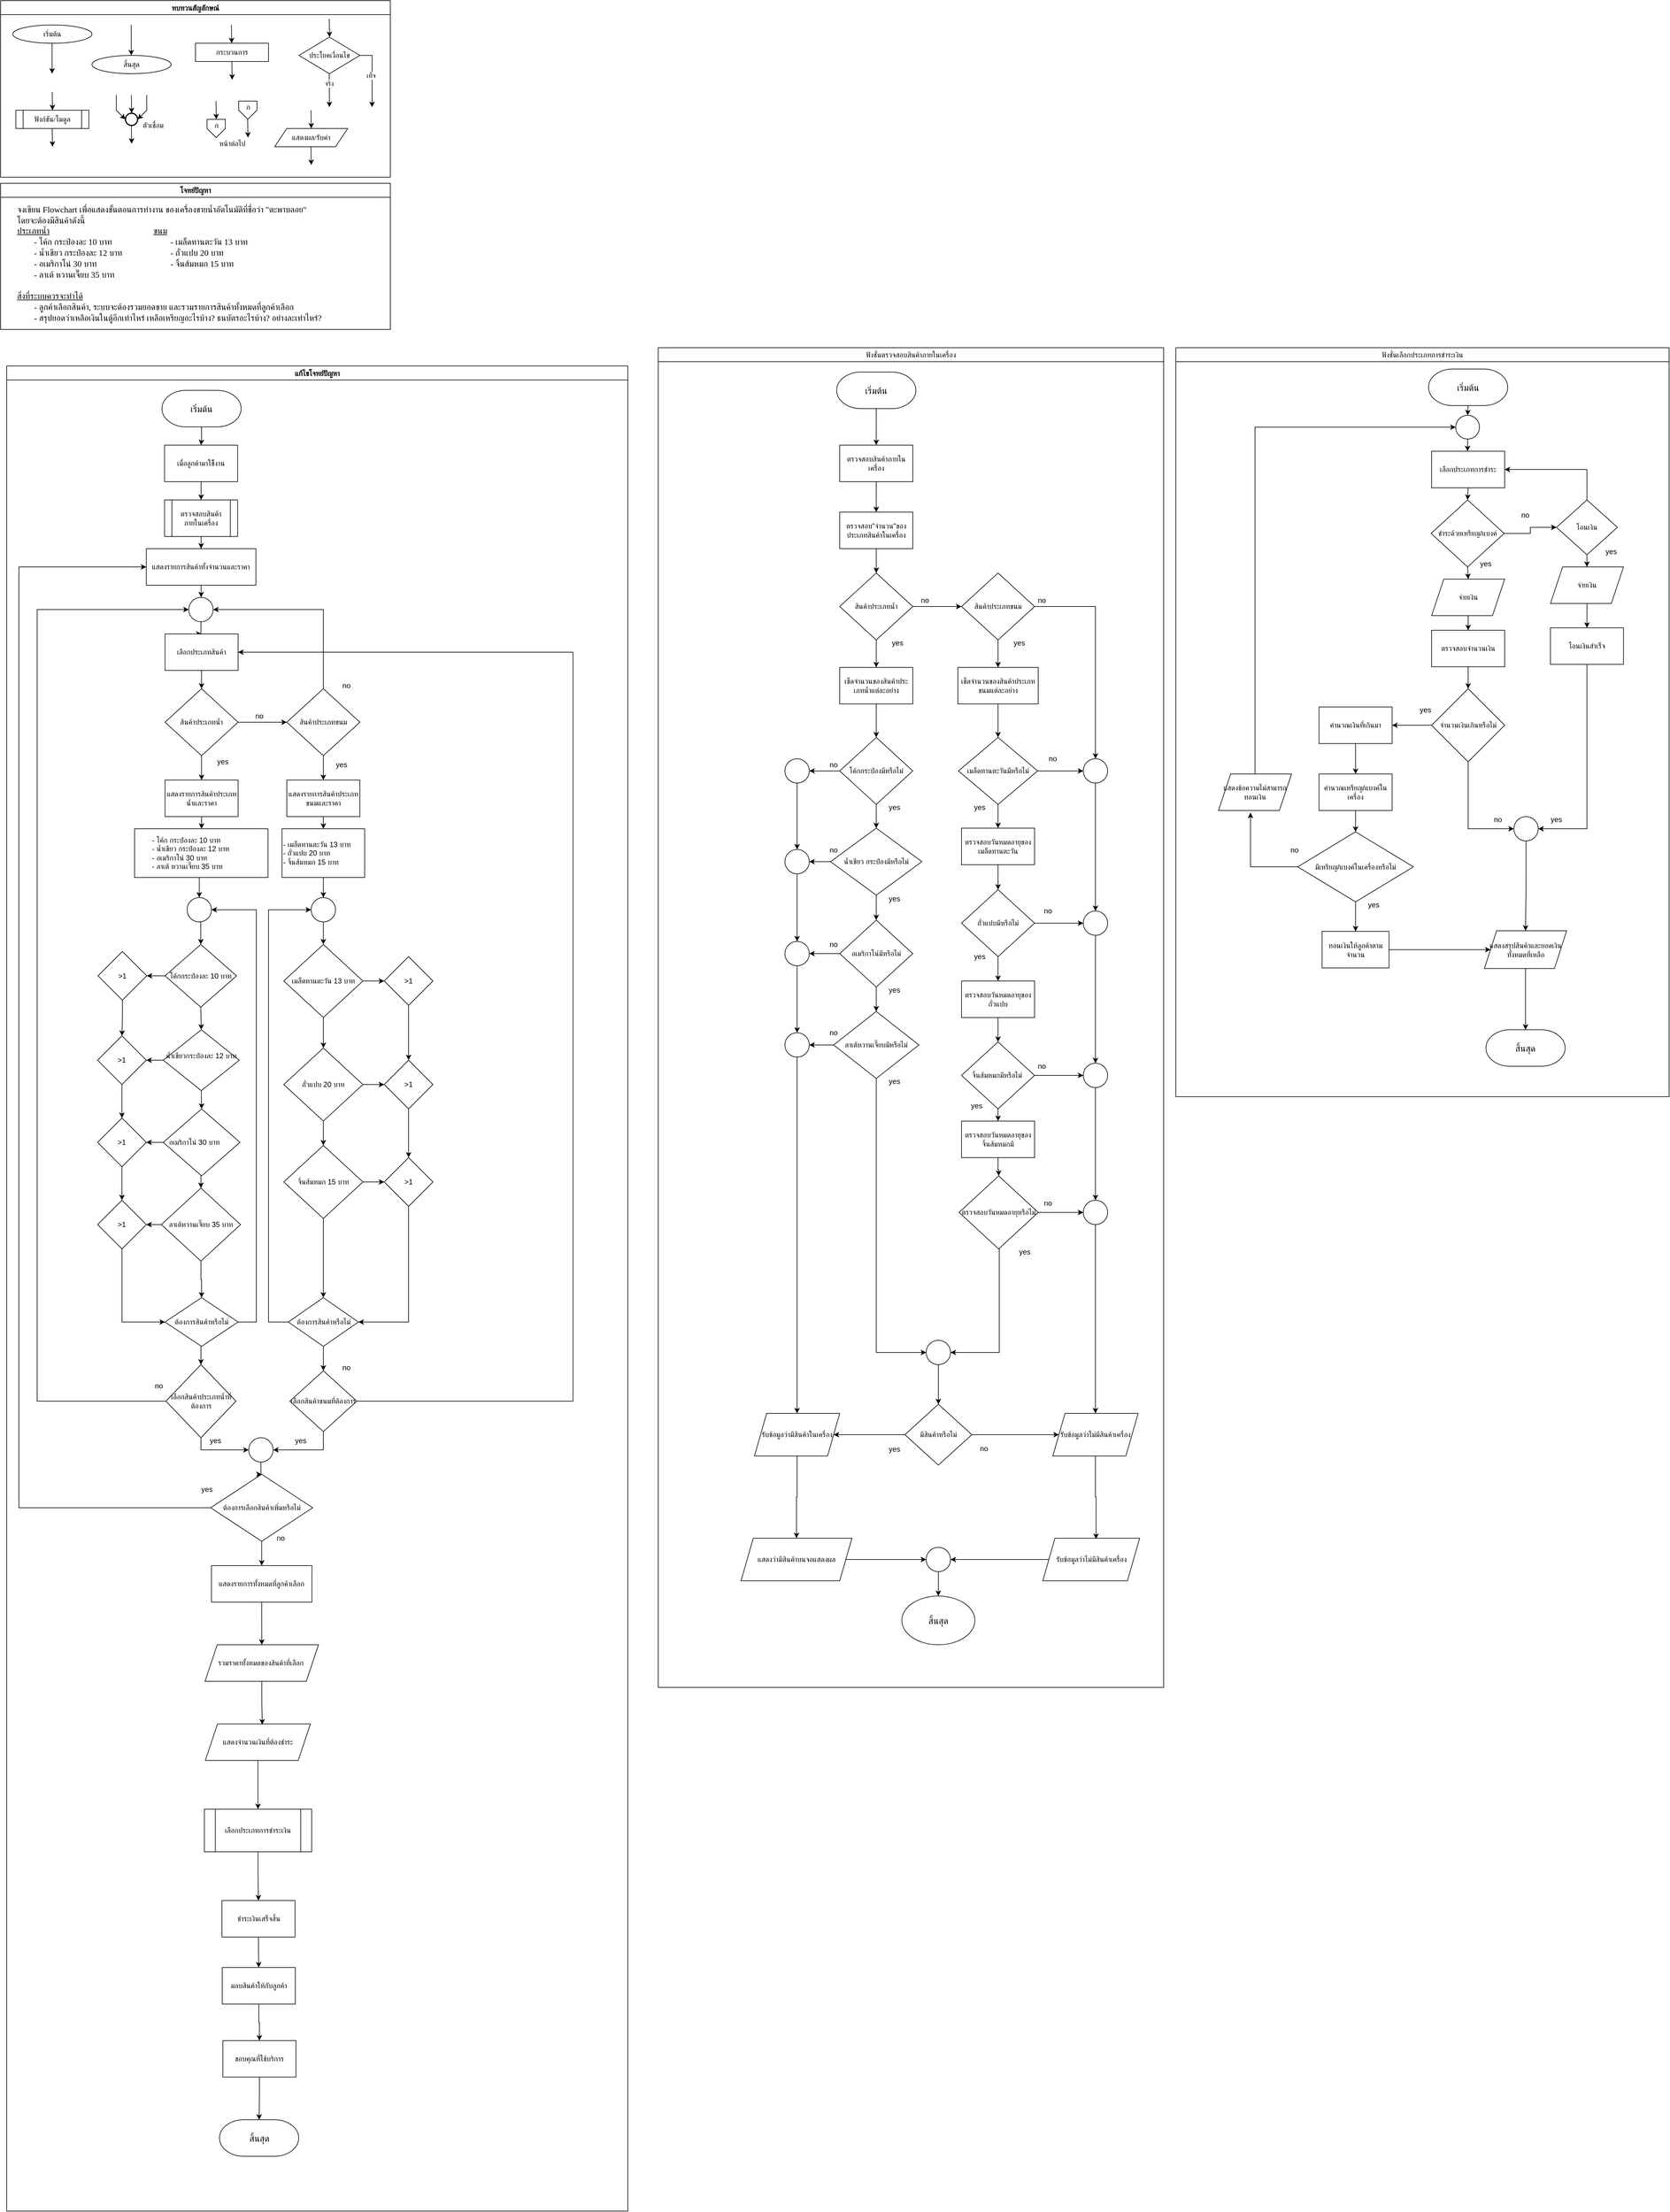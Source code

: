 <mxfile version="28.1.0">
  <diagram name="Page-1" id="iDUjFyiatcSbmVKgz-FS">
    <mxGraphModel dx="1678" dy="874" grid="1" gridSize="10" guides="1" tooltips="1" connect="1" arrows="1" fold="1" page="1" pageScale="1" pageWidth="827" pageHeight="1169" math="0" shadow="0">
      <root>
        <mxCell id="0" />
        <mxCell id="1" parent="0" />
        <mxCell id="fdY3iPm0eYBTXGuh3AIi-99" style="edgeStyle=orthogonalEdgeStyle;rounded=0;orthogonalLoop=1;jettySize=auto;html=1;" parent="1" edge="1">
          <mxGeometry relative="1" as="geometry">
            <mxPoint x="1020" y="2309" as="targetPoint" />
          </mxGeometry>
        </mxCell>
        <mxCell id="fdY3iPm0eYBTXGuh3AIi-100" style="edgeStyle=orthogonalEdgeStyle;rounded=0;orthogonalLoop=1;jettySize=auto;html=1;" parent="1" edge="1">
          <mxGeometry relative="1" as="geometry">
            <mxPoint x="1020" y="2392" as="targetPoint" />
          </mxGeometry>
        </mxCell>
        <mxCell id="fdY3iPm0eYBTXGuh3AIi-183" value="ทบทวนสัญลักษณ์" style="swimlane;fontFamily=Sarabun;fontSource=https://fonts.googleapis.com/css?family=Sarabun;" parent="1" vertex="1">
          <mxGeometry x="800" y="690" width="640" height="290" as="geometry" />
        </mxCell>
        <mxCell id="fdY3iPm0eYBTXGuh3AIi-184" value="&lt;font data-font-src=&quot;https://fonts.googleapis.com/css?family=Sarabun&quot; face=&quot;Sarabun&quot;&gt;เริ่มต้น&lt;/font&gt;" style="ellipse;whiteSpace=wrap;html=1;" parent="fdY3iPm0eYBTXGuh3AIi-183" vertex="1">
          <mxGeometry x="20" y="40" width="130" height="30" as="geometry" />
        </mxCell>
        <mxCell id="fdY3iPm0eYBTXGuh3AIi-185" value="" style="endArrow=classic;html=1;rounded=0;" parent="fdY3iPm0eYBTXGuh3AIi-183" edge="1">
          <mxGeometry width="50" height="50" relative="1" as="geometry">
            <mxPoint x="84.5" y="70" as="sourcePoint" />
            <mxPoint x="84.5" y="120" as="targetPoint" />
          </mxGeometry>
        </mxCell>
        <mxCell id="fdY3iPm0eYBTXGuh3AIi-186" value="&lt;font face=&quot;Sarabun&quot;&gt;สิ้นสุด&lt;/font&gt;" style="ellipse;whiteSpace=wrap;html=1;" parent="fdY3iPm0eYBTXGuh3AIi-183" vertex="1">
          <mxGeometry x="150" y="90" width="130" height="30" as="geometry" />
        </mxCell>
        <mxCell id="fdY3iPm0eYBTXGuh3AIi-187" value="" style="endArrow=classic;html=1;rounded=0;" parent="fdY3iPm0eYBTXGuh3AIi-183" edge="1">
          <mxGeometry width="50" height="50" relative="1" as="geometry">
            <mxPoint x="214.5" y="40" as="sourcePoint" />
            <mxPoint x="214.5" y="90" as="targetPoint" />
          </mxGeometry>
        </mxCell>
        <mxCell id="fdY3iPm0eYBTXGuh3AIi-188" value="กระบวนการ" style="rounded=0;whiteSpace=wrap;html=1;fontFamily=Sarabun;fontSource=https://fonts.googleapis.com/css?family=Sarabun;" parent="fdY3iPm0eYBTXGuh3AIi-183" vertex="1">
          <mxGeometry x="320" y="70" width="120" height="30" as="geometry" />
        </mxCell>
        <mxCell id="fdY3iPm0eYBTXGuh3AIi-189" value="" style="endArrow=classic;html=1;rounded=0;" parent="fdY3iPm0eYBTXGuh3AIi-183" edge="1">
          <mxGeometry width="50" height="50" relative="1" as="geometry">
            <mxPoint x="379" y="40" as="sourcePoint" />
            <mxPoint x="379.5" y="70" as="targetPoint" />
          </mxGeometry>
        </mxCell>
        <mxCell id="fdY3iPm0eYBTXGuh3AIi-190" value="" style="endArrow=classic;html=1;rounded=0;" parent="fdY3iPm0eYBTXGuh3AIi-183" edge="1">
          <mxGeometry width="50" height="50" relative="1" as="geometry">
            <mxPoint x="379.75" y="100" as="sourcePoint" />
            <mxPoint x="380.25" y="130" as="targetPoint" />
          </mxGeometry>
        </mxCell>
        <mxCell id="fdY3iPm0eYBTXGuh3AIi-191" value="ประโยคเงื่อนไข" style="rhombus;whiteSpace=wrap;html=1;fontFamily=Sarabun;fontSource=https://fonts.googleapis.com/css?family=Sarabun;" parent="fdY3iPm0eYBTXGuh3AIi-183" vertex="1">
          <mxGeometry x="490" y="60" width="100" height="60" as="geometry" />
        </mxCell>
        <mxCell id="fdY3iPm0eYBTXGuh3AIi-192" value="" style="endArrow=classic;html=1;rounded=0;" parent="fdY3iPm0eYBTXGuh3AIi-183" edge="1">
          <mxGeometry width="50" height="50" relative="1" as="geometry">
            <mxPoint x="539.71" y="30" as="sourcePoint" />
            <mxPoint x="540.21" y="60" as="targetPoint" />
          </mxGeometry>
        </mxCell>
        <mxCell id="fdY3iPm0eYBTXGuh3AIi-193" value="" style="endArrow=classic;html=1;rounded=0;" parent="fdY3iPm0eYBTXGuh3AIi-183" edge="1">
          <mxGeometry width="50" height="50" relative="1" as="geometry">
            <mxPoint x="539.71" y="120" as="sourcePoint" />
            <mxPoint x="540" y="175" as="targetPoint" />
          </mxGeometry>
        </mxCell>
        <mxCell id="fdY3iPm0eYBTXGuh3AIi-194" value="จริง" style="edgeLabel;html=1;align=center;verticalAlign=middle;resizable=0;points=[];fontFamily=Sarabun;fontSource=https://fonts.googleapis.com/css?family=Sarabun;" parent="fdY3iPm0eYBTXGuh3AIi-193" vertex="1" connectable="0">
          <mxGeometry x="-0.414" y="-1" relative="1" as="geometry">
            <mxPoint as="offset" />
          </mxGeometry>
        </mxCell>
        <mxCell id="fdY3iPm0eYBTXGuh3AIi-195" value="" style="endArrow=classic;html=1;rounded=0;exitX=1;exitY=0.5;exitDx=0;exitDy=0;" parent="fdY3iPm0eYBTXGuh3AIi-183" source="fdY3iPm0eYBTXGuh3AIi-191" edge="1">
          <mxGeometry width="50" height="50" relative="1" as="geometry">
            <mxPoint x="620" y="95" as="sourcePoint" />
            <mxPoint x="610" y="175" as="targetPoint" />
            <Array as="points">
              <mxPoint x="610" y="90" />
            </Array>
          </mxGeometry>
        </mxCell>
        <mxCell id="fdY3iPm0eYBTXGuh3AIi-196" value="&lt;font data-font-src=&quot;https://fonts.googleapis.com/css?family=Sarabun&quot; face=&quot;Sarabun&quot;&gt;เท็จ&lt;/font&gt;" style="edgeLabel;html=1;align=center;verticalAlign=middle;resizable=0;points=[];" parent="fdY3iPm0eYBTXGuh3AIi-195" vertex="1" connectable="0">
          <mxGeometry x="-0.002" y="-2" relative="1" as="geometry">
            <mxPoint as="offset" />
          </mxGeometry>
        </mxCell>
        <mxCell id="fdY3iPm0eYBTXGuh3AIi-197" value="&lt;font data-font-src=&quot;https://fonts.googleapis.com/css?family=Sarabun&quot; face=&quot;Sarabun&quot;&gt;ฟังก์ชัน/โมดูล&lt;/font&gt;" style="shape=process;whiteSpace=wrap;html=1;backgroundOutline=1;" parent="fdY3iPm0eYBTXGuh3AIi-183" vertex="1">
          <mxGeometry x="25" y="180" width="120" height="30" as="geometry" />
        </mxCell>
        <mxCell id="fdY3iPm0eYBTXGuh3AIi-198" value="" style="endArrow=classic;html=1;rounded=0;" parent="fdY3iPm0eYBTXGuh3AIi-183" edge="1">
          <mxGeometry width="50" height="50" relative="1" as="geometry">
            <mxPoint x="84.71" y="150" as="sourcePoint" />
            <mxPoint x="85.21" y="180" as="targetPoint" />
          </mxGeometry>
        </mxCell>
        <mxCell id="fdY3iPm0eYBTXGuh3AIi-199" value="" style="endArrow=classic;html=1;rounded=0;" parent="fdY3iPm0eYBTXGuh3AIi-183" edge="1">
          <mxGeometry width="50" height="50" relative="1" as="geometry">
            <mxPoint x="84.71" y="210" as="sourcePoint" />
            <mxPoint x="85.21" y="240" as="targetPoint" />
          </mxGeometry>
        </mxCell>
        <mxCell id="fdY3iPm0eYBTXGuh3AIi-200" value="" style="strokeWidth=2;html=1;shape=mxgraph.flowchart.start_2;whiteSpace=wrap;" parent="fdY3iPm0eYBTXGuh3AIi-183" vertex="1">
          <mxGeometry x="205" y="185" width="20" height="20" as="geometry" />
        </mxCell>
        <mxCell id="fdY3iPm0eYBTXGuh3AIi-201" value="" style="endArrow=classic;html=1;rounded=0;" parent="fdY3iPm0eYBTXGuh3AIi-183" edge="1">
          <mxGeometry width="50" height="50" relative="1" as="geometry">
            <mxPoint x="214.71" y="155" as="sourcePoint" />
            <mxPoint x="215.21" y="185" as="targetPoint" />
          </mxGeometry>
        </mxCell>
        <mxCell id="fdY3iPm0eYBTXGuh3AIi-202" value="" style="endArrow=classic;html=1;rounded=0;entryX=0;entryY=0.5;entryDx=0;entryDy=0;entryPerimeter=0;" parent="fdY3iPm0eYBTXGuh3AIi-183" target="fdY3iPm0eYBTXGuh3AIi-200" edge="1">
          <mxGeometry width="50" height="50" relative="1" as="geometry">
            <mxPoint x="190.0" y="155" as="sourcePoint" />
            <mxPoint x="190.5" y="185" as="targetPoint" />
            <Array as="points">
              <mxPoint x="190" y="180" />
            </Array>
          </mxGeometry>
        </mxCell>
        <mxCell id="fdY3iPm0eYBTXGuh3AIi-203" value="" style="endArrow=classic;html=1;rounded=0;entryX=1;entryY=0.5;entryDx=0;entryDy=0;entryPerimeter=0;" parent="fdY3iPm0eYBTXGuh3AIi-183" target="fdY3iPm0eYBTXGuh3AIi-200" edge="1">
          <mxGeometry width="50" height="50" relative="1" as="geometry">
            <mxPoint x="240.0" y="155" as="sourcePoint" />
            <mxPoint x="240.5" y="185" as="targetPoint" />
            <Array as="points">
              <mxPoint x="240" y="180" />
            </Array>
          </mxGeometry>
        </mxCell>
        <mxCell id="fdY3iPm0eYBTXGuh3AIi-204" value="" style="endArrow=classic;html=1;rounded=0;" parent="fdY3iPm0eYBTXGuh3AIi-183" edge="1">
          <mxGeometry width="50" height="50" relative="1" as="geometry">
            <mxPoint x="214.71" y="205" as="sourcePoint" />
            <mxPoint x="215.21" y="235" as="targetPoint" />
          </mxGeometry>
        </mxCell>
        <mxCell id="fdY3iPm0eYBTXGuh3AIi-205" value="&lt;font data-font-src=&quot;https://fonts.googleapis.com/css?family=Sarabun&quot; face=&quot;Sarabun&quot;&gt;ตัวเชื่อม&lt;/font&gt;" style="text;html=1;align=center;verticalAlign=middle;resizable=0;points=[];autosize=1;strokeColor=none;fillColor=none;" parent="fdY3iPm0eYBTXGuh3AIi-183" vertex="1">
          <mxGeometry x="220" y="190" width="60" height="30" as="geometry" />
        </mxCell>
        <mxCell id="fdY3iPm0eYBTXGuh3AIi-206" value="" style="endArrow=classic;html=1;rounded=0;" parent="fdY3iPm0eYBTXGuh3AIi-183" edge="1">
          <mxGeometry width="50" height="50" relative="1" as="geometry">
            <mxPoint x="353.71" y="165" as="sourcePoint" />
            <mxPoint x="354.21" y="195" as="targetPoint" />
          </mxGeometry>
        </mxCell>
        <mxCell id="fdY3iPm0eYBTXGuh3AIi-207" value="" style="verticalLabelPosition=bottom;verticalAlign=top;html=1;shape=offPageConnector;rounded=0;size=0.5;" parent="fdY3iPm0eYBTXGuh3AIi-183" vertex="1">
          <mxGeometry x="339" y="195" width="30" height="30" as="geometry" />
        </mxCell>
        <mxCell id="fdY3iPm0eYBTXGuh3AIi-208" value="" style="endArrow=classic;html=1;rounded=0;" parent="fdY3iPm0eYBTXGuh3AIi-183" edge="1">
          <mxGeometry width="50" height="50" relative="1" as="geometry">
            <mxPoint x="405.71" y="195" as="sourcePoint" />
            <mxPoint x="406.21" y="225" as="targetPoint" />
          </mxGeometry>
        </mxCell>
        <mxCell id="fdY3iPm0eYBTXGuh3AIi-209" value="" style="verticalLabelPosition=bottom;verticalAlign=top;html=1;shape=offPageConnector;rounded=0;size=0.5;" parent="fdY3iPm0eYBTXGuh3AIi-183" vertex="1">
          <mxGeometry x="391" y="165" width="30" height="30" as="geometry" />
        </mxCell>
        <mxCell id="fdY3iPm0eYBTXGuh3AIi-210" value="หน้าต่อไป" style="text;html=1;align=center;verticalAlign=middle;resizable=0;points=[];autosize=1;strokeColor=none;fillColor=none;fontFamily=Sarabun;fontSource=https://fonts.googleapis.com/css?family=Sarabun;" parent="fdY3iPm0eYBTXGuh3AIi-183" vertex="1">
          <mxGeometry x="345" y="220" width="70" height="30" as="geometry" />
        </mxCell>
        <mxCell id="fdY3iPm0eYBTXGuh3AIi-211" value="ก" style="text;html=1;align=center;verticalAlign=middle;resizable=0;points=[];autosize=1;strokeColor=none;fillColor=none;fontFamily=Sarabun;fontSource=https://fonts.googleapis.com/css?family=Sarabun;" parent="fdY3iPm0eYBTXGuh3AIi-183" vertex="1">
          <mxGeometry x="339" y="190" width="30" height="30" as="geometry" />
        </mxCell>
        <mxCell id="fdY3iPm0eYBTXGuh3AIi-212" value="ก" style="text;html=1;align=center;verticalAlign=middle;resizable=0;points=[];autosize=1;strokeColor=none;fillColor=none;fontFamily=Sarabun;fontSource=https://fonts.googleapis.com/css?family=Sarabun;" parent="fdY3iPm0eYBTXGuh3AIi-183" vertex="1">
          <mxGeometry x="391" y="160" width="30" height="30" as="geometry" />
        </mxCell>
        <mxCell id="fdY3iPm0eYBTXGuh3AIi-213" value="แสดงผล/รับค่า" style="shape=parallelogram;perimeter=parallelogramPerimeter;whiteSpace=wrap;html=1;fixedSize=1;fontFamily=Sarabun;fontSource=https://fonts.googleapis.com/css?family=Sarabun;" parent="fdY3iPm0eYBTXGuh3AIi-183" vertex="1">
          <mxGeometry x="450" y="210" width="120" height="30" as="geometry" />
        </mxCell>
        <mxCell id="fdY3iPm0eYBTXGuh3AIi-214" value="" style="endArrow=classic;html=1;rounded=0;" parent="fdY3iPm0eYBTXGuh3AIi-183" edge="1">
          <mxGeometry width="50" height="50" relative="1" as="geometry">
            <mxPoint x="509.71" y="180" as="sourcePoint" />
            <mxPoint x="510.21" y="210" as="targetPoint" />
          </mxGeometry>
        </mxCell>
        <mxCell id="fdY3iPm0eYBTXGuh3AIi-215" value="" style="endArrow=classic;html=1;rounded=0;" parent="fdY3iPm0eYBTXGuh3AIi-183" edge="1">
          <mxGeometry width="50" height="50" relative="1" as="geometry">
            <mxPoint x="509.71" y="240" as="sourcePoint" />
            <mxPoint x="510.21" y="270" as="targetPoint" />
          </mxGeometry>
        </mxCell>
        <mxCell id="fdY3iPm0eYBTXGuh3AIi-216" value="แก้ไขโจทย์ปัญหา" style="swimlane;fontFamily=Sarabun;fontSource=https://fonts.googleapis.com/css?family=Sarabun;" parent="1" vertex="1">
          <mxGeometry x="810" y="1290" width="1020" height="3030" as="geometry" />
        </mxCell>
        <mxCell id="fdY3iPm0eYBTXGuh3AIi-217" style="edgeStyle=orthogonalEdgeStyle;rounded=0;orthogonalLoop=1;jettySize=auto;html=1;entryX=0.5;entryY=0;entryDx=0;entryDy=0;" parent="fdY3iPm0eYBTXGuh3AIi-216" source="fdY3iPm0eYBTXGuh3AIi-218" target="fdY3iPm0eYBTXGuh3AIi-260" edge="1">
          <mxGeometry relative="1" as="geometry" />
        </mxCell>
        <mxCell id="fdY3iPm0eYBTXGuh3AIi-218" value="&lt;font style=&quot;font-size: 15px;&quot;&gt;เริ่มต้น&lt;/font&gt;" style="strokeWidth=1;html=1;shape=mxgraph.flowchart.terminator;whiteSpace=wrap;" parent="fdY3iPm0eYBTXGuh3AIi-216" vertex="1">
          <mxGeometry x="255" y="40" width="130" height="60" as="geometry" />
        </mxCell>
        <mxCell id="fdY3iPm0eYBTXGuh3AIi-219" value="" style="edgeStyle=orthogonalEdgeStyle;rounded=0;orthogonalLoop=1;jettySize=auto;html=1;" parent="fdY3iPm0eYBTXGuh3AIi-216" source="fdY3iPm0eYBTXGuh3AIi-276" target="fdY3iPm0eYBTXGuh3AIi-242" edge="1">
          <mxGeometry relative="1" as="geometry" />
        </mxCell>
        <mxCell id="fdY3iPm0eYBTXGuh3AIi-220" value="แสดงรายการสินค้าทั้งจำนวนและราคา" style="rounded=0;whiteSpace=wrap;html=1;" parent="fdY3iPm0eYBTXGuh3AIi-216" vertex="1">
          <mxGeometry x="229.25" y="300" width="180" height="60" as="geometry" />
        </mxCell>
        <mxCell id="fdY3iPm0eYBTXGuh3AIi-221" value="" style="edgeStyle=orthogonalEdgeStyle;rounded=0;orthogonalLoop=1;jettySize=auto;html=1;" parent="fdY3iPm0eYBTXGuh3AIi-216" source="fdY3iPm0eYBTXGuh3AIi-223" target="fdY3iPm0eYBTXGuh3AIi-226" edge="1">
          <mxGeometry relative="1" as="geometry" />
        </mxCell>
        <mxCell id="fdY3iPm0eYBTXGuh3AIi-222" value="" style="edgeStyle=orthogonalEdgeStyle;rounded=0;orthogonalLoop=1;jettySize=auto;html=1;" parent="fdY3iPm0eYBTXGuh3AIi-216" source="fdY3iPm0eYBTXGuh3AIi-223" target="fdY3iPm0eYBTXGuh3AIi-229" edge="1">
          <mxGeometry relative="1" as="geometry" />
        </mxCell>
        <mxCell id="fdY3iPm0eYBTXGuh3AIi-223" value="สินค้าประเภทนํ้า" style="rhombus;whiteSpace=wrap;html=1;" parent="fdY3iPm0eYBTXGuh3AIi-216" vertex="1">
          <mxGeometry x="260" y="530" width="120" height="110" as="geometry" />
        </mxCell>
        <mxCell id="fdY3iPm0eYBTXGuh3AIi-224" value="" style="edgeStyle=orthogonalEdgeStyle;rounded=0;orthogonalLoop=1;jettySize=auto;html=1;" parent="fdY3iPm0eYBTXGuh3AIi-216" source="fdY3iPm0eYBTXGuh3AIi-226" target="fdY3iPm0eYBTXGuh3AIi-236" edge="1">
          <mxGeometry relative="1" as="geometry" />
        </mxCell>
        <mxCell id="fdY3iPm0eYBTXGuh3AIi-225" style="edgeStyle=orthogonalEdgeStyle;rounded=0;orthogonalLoop=1;jettySize=auto;html=1;entryX=1;entryY=0.5;entryDx=0;entryDy=0;" parent="fdY3iPm0eYBTXGuh3AIi-216" source="fdY3iPm0eYBTXGuh3AIi-226" target="fdY3iPm0eYBTXGuh3AIi-276" edge="1">
          <mxGeometry relative="1" as="geometry">
            <Array as="points">
              <mxPoint x="520" y="400" />
            </Array>
          </mxGeometry>
        </mxCell>
        <mxCell id="fdY3iPm0eYBTXGuh3AIi-226" value="สินค้าประเภทขนม" style="rhombus;whiteSpace=wrap;html=1;" parent="fdY3iPm0eYBTXGuh3AIi-216" vertex="1">
          <mxGeometry x="460" y="530" width="120" height="110" as="geometry" />
        </mxCell>
        <mxCell id="fdY3iPm0eYBTXGuh3AIi-227" value="no" style="text;html=1;align=center;verticalAlign=middle;whiteSpace=wrap;rounded=0;" parent="fdY3iPm0eYBTXGuh3AIi-216" vertex="1">
          <mxGeometry x="385" y="560" width="60" height="30" as="geometry" />
        </mxCell>
        <mxCell id="fdY3iPm0eYBTXGuh3AIi-228" style="edgeStyle=orthogonalEdgeStyle;rounded=0;orthogonalLoop=1;jettySize=auto;html=1;entryX=0.5;entryY=0;entryDx=0;entryDy=0;" parent="fdY3iPm0eYBTXGuh3AIi-216" source="fdY3iPm0eYBTXGuh3AIi-229" target="fdY3iPm0eYBTXGuh3AIi-254" edge="1">
          <mxGeometry relative="1" as="geometry" />
        </mxCell>
        <mxCell id="fdY3iPm0eYBTXGuh3AIi-229" value="แสดงรายการสินค้าประเภทนํ้าและราคา" style="whiteSpace=wrap;html=1;" parent="fdY3iPm0eYBTXGuh3AIi-216" vertex="1">
          <mxGeometry x="260" y="680" width="120" height="60" as="geometry" />
        </mxCell>
        <mxCell id="fdY3iPm0eYBTXGuh3AIi-230" value="yes" style="text;html=1;align=center;verticalAlign=middle;whiteSpace=wrap;rounded=0;" parent="fdY3iPm0eYBTXGuh3AIi-216" vertex="1">
          <mxGeometry x="325" y="635" width="60" height="30" as="geometry" />
        </mxCell>
        <mxCell id="fdY3iPm0eYBTXGuh3AIi-231" style="edgeStyle=orthogonalEdgeStyle;rounded=0;orthogonalLoop=1;jettySize=auto;html=1;entryX=0;entryY=0.5;entryDx=0;entryDy=0;exitX=0;exitY=0.5;exitDx=0;exitDy=0;" parent="fdY3iPm0eYBTXGuh3AIi-216" source="fdY3iPm0eYBTXGuh3AIi-233" target="fdY3iPm0eYBTXGuh3AIi-276" edge="1">
          <mxGeometry relative="1" as="geometry">
            <Array as="points">
              <mxPoint x="50" y="1700" />
              <mxPoint x="50" y="400" />
            </Array>
          </mxGeometry>
        </mxCell>
        <mxCell id="fdY3iPm0eYBTXGuh3AIi-232" style="edgeStyle=orthogonalEdgeStyle;rounded=0;orthogonalLoop=1;jettySize=auto;html=1;entryX=0;entryY=0.5;entryDx=0;entryDy=0;exitX=0.5;exitY=1;exitDx=0;exitDy=0;" parent="fdY3iPm0eYBTXGuh3AIi-216" source="fdY3iPm0eYBTXGuh3AIi-233" target="fdY3iPm0eYBTXGuh3AIi-245" edge="1">
          <mxGeometry relative="1" as="geometry" />
        </mxCell>
        <mxCell id="fdY3iPm0eYBTXGuh3AIi-233" value="เลือกสินค้าประเภทนํ้าที่ต้องการ" style="rhombus;whiteSpace=wrap;html=1;" parent="fdY3iPm0eYBTXGuh3AIi-216" vertex="1">
          <mxGeometry x="261.5" y="1640" width="115" height="120" as="geometry" />
        </mxCell>
        <mxCell id="fdY3iPm0eYBTXGuh3AIi-234" value="no" style="text;html=1;align=center;verticalAlign=middle;whiteSpace=wrap;rounded=0;" parent="fdY3iPm0eYBTXGuh3AIi-216" vertex="1">
          <mxGeometry x="220" y="1660" width="60" height="30" as="geometry" />
        </mxCell>
        <mxCell id="fdY3iPm0eYBTXGuh3AIi-235" value="" style="edgeStyle=orthogonalEdgeStyle;rounded=0;orthogonalLoop=1;jettySize=auto;html=1;" parent="fdY3iPm0eYBTXGuh3AIi-216" source="fdY3iPm0eYBTXGuh3AIi-236" target="fdY3iPm0eYBTXGuh3AIi-256" edge="1">
          <mxGeometry relative="1" as="geometry" />
        </mxCell>
        <mxCell id="fdY3iPm0eYBTXGuh3AIi-236" value="แสดงรายการสินค้าประเภทขนมและราคา" style="whiteSpace=wrap;html=1;" parent="fdY3iPm0eYBTXGuh3AIi-216" vertex="1">
          <mxGeometry x="460" y="680" width="120" height="60" as="geometry" />
        </mxCell>
        <mxCell id="fdY3iPm0eYBTXGuh3AIi-237" style="edgeStyle=orthogonalEdgeStyle;rounded=0;orthogonalLoop=1;jettySize=auto;html=1;entryX=1;entryY=0.5;entryDx=0;entryDy=0;" parent="fdY3iPm0eYBTXGuh3AIi-216" source="fdY3iPm0eYBTXGuh3AIi-239" target="fdY3iPm0eYBTXGuh3AIi-242" edge="1">
          <mxGeometry relative="1" as="geometry">
            <Array as="points">
              <mxPoint x="930" y="1700" />
              <mxPoint x="930" y="470" />
            </Array>
          </mxGeometry>
        </mxCell>
        <mxCell id="fdY3iPm0eYBTXGuh3AIi-238" style="edgeStyle=orthogonalEdgeStyle;rounded=0;orthogonalLoop=1;jettySize=auto;html=1;entryX=1;entryY=0.5;entryDx=0;entryDy=0;" parent="fdY3iPm0eYBTXGuh3AIi-216" source="fdY3iPm0eYBTXGuh3AIi-239" target="fdY3iPm0eYBTXGuh3AIi-245" edge="1">
          <mxGeometry relative="1" as="geometry">
            <Array as="points">
              <mxPoint x="520" y="1780" />
            </Array>
          </mxGeometry>
        </mxCell>
        <mxCell id="fdY3iPm0eYBTXGuh3AIi-239" value="เลือกสินค้าขนมที่ต้องการ" style="rhombus;whiteSpace=wrap;html=1;" parent="fdY3iPm0eYBTXGuh3AIi-216" vertex="1">
          <mxGeometry x="464.99" y="1650" width="110" height="100" as="geometry" />
        </mxCell>
        <mxCell id="fdY3iPm0eYBTXGuh3AIi-240" value="yes" style="text;html=1;align=center;verticalAlign=middle;whiteSpace=wrap;rounded=0;" parent="fdY3iPm0eYBTXGuh3AIi-216" vertex="1">
          <mxGeometry x="520" y="640" width="60" height="30" as="geometry" />
        </mxCell>
        <mxCell id="fdY3iPm0eYBTXGuh3AIi-241" style="edgeStyle=orthogonalEdgeStyle;rounded=0;orthogonalLoop=1;jettySize=auto;html=1;entryX=0.5;entryY=0;entryDx=0;entryDy=0;" parent="fdY3iPm0eYBTXGuh3AIi-216" source="fdY3iPm0eYBTXGuh3AIi-242" target="fdY3iPm0eYBTXGuh3AIi-223" edge="1">
          <mxGeometry relative="1" as="geometry" />
        </mxCell>
        <mxCell id="fdY3iPm0eYBTXGuh3AIi-242" value="เลือกประเภทสินค้า" style="rounded=0;whiteSpace=wrap;html=1;" parent="fdY3iPm0eYBTXGuh3AIi-216" vertex="1">
          <mxGeometry x="260" y="440" width="120" height="60" as="geometry" />
        </mxCell>
        <mxCell id="fdY3iPm0eYBTXGuh3AIi-243" value="no" style="text;html=1;align=center;verticalAlign=middle;whiteSpace=wrap;rounded=0;" parent="fdY3iPm0eYBTXGuh3AIi-216" vertex="1">
          <mxGeometry x="527.88" y="1630" width="60" height="30" as="geometry" />
        </mxCell>
        <mxCell id="fdY3iPm0eYBTXGuh3AIi-244" value="" style="edgeStyle=orthogonalEdgeStyle;rounded=0;orthogonalLoop=1;jettySize=auto;html=1;" parent="fdY3iPm0eYBTXGuh3AIi-216" source="fdY3iPm0eYBTXGuh3AIi-245" target="fdY3iPm0eYBTXGuh3AIi-248" edge="1">
          <mxGeometry relative="1" as="geometry" />
        </mxCell>
        <mxCell id="fdY3iPm0eYBTXGuh3AIi-245" value="" style="ellipse;whiteSpace=wrap;html=1;aspect=fixed;" parent="fdY3iPm0eYBTXGuh3AIi-216" vertex="1">
          <mxGeometry x="397.5" y="1760" width="40" height="40" as="geometry" />
        </mxCell>
        <mxCell id="fdY3iPm0eYBTXGuh3AIi-246" style="edgeStyle=orthogonalEdgeStyle;rounded=0;orthogonalLoop=1;jettySize=auto;html=1;entryX=0;entryY=0.5;entryDx=0;entryDy=0;" parent="fdY3iPm0eYBTXGuh3AIi-216" source="fdY3iPm0eYBTXGuh3AIi-248" target="fdY3iPm0eYBTXGuh3AIi-220" edge="1">
          <mxGeometry relative="1" as="geometry">
            <Array as="points">
              <mxPoint x="20" y="1875" />
              <mxPoint x="20" y="330" />
            </Array>
          </mxGeometry>
        </mxCell>
        <mxCell id="fdY3iPm0eYBTXGuh3AIi-247" value="" style="edgeStyle=orthogonalEdgeStyle;rounded=0;orthogonalLoop=1;jettySize=auto;html=1;" parent="fdY3iPm0eYBTXGuh3AIi-216" source="fdY3iPm0eYBTXGuh3AIi-248" target="fdY3iPm0eYBTXGuh3AIi-264" edge="1">
          <mxGeometry relative="1" as="geometry" />
        </mxCell>
        <mxCell id="fdY3iPm0eYBTXGuh3AIi-248" value="ต้องการเลือกสินค้าเพิ่มหรือไม่" style="rhombus;whiteSpace=wrap;html=1;" parent="fdY3iPm0eYBTXGuh3AIi-216" vertex="1">
          <mxGeometry x="335" y="1820" width="167.5" height="110" as="geometry" />
        </mxCell>
        <mxCell id="fdY3iPm0eYBTXGuh3AIi-249" value="yes" style="text;html=1;align=center;verticalAlign=middle;whiteSpace=wrap;rounded=0;" parent="fdY3iPm0eYBTXGuh3AIi-216" vertex="1">
          <mxGeometry x="312.5" y="1750" width="60" height="30" as="geometry" />
        </mxCell>
        <mxCell id="fdY3iPm0eYBTXGuh3AIi-250" value="yes" style="text;html=1;align=center;verticalAlign=middle;whiteSpace=wrap;rounded=0;" parent="fdY3iPm0eYBTXGuh3AIi-216" vertex="1">
          <mxGeometry x="452.5" y="1750" width="60" height="30" as="geometry" />
        </mxCell>
        <mxCell id="fdY3iPm0eYBTXGuh3AIi-251" value="yes" style="text;html=1;align=center;verticalAlign=middle;whiteSpace=wrap;rounded=0;" parent="fdY3iPm0eYBTXGuh3AIi-216" vertex="1">
          <mxGeometry x="299" y="1830" width="60" height="30" as="geometry" />
        </mxCell>
        <mxCell id="fdY3iPm0eYBTXGuh3AIi-252" value="no" style="text;html=1;align=center;verticalAlign=middle;whiteSpace=wrap;rounded=0;" parent="fdY3iPm0eYBTXGuh3AIi-216" vertex="1">
          <mxGeometry x="420" y="1910" width="60" height="30" as="geometry" />
        </mxCell>
        <mxCell id="fdY3iPm0eYBTXGuh3AIi-253" style="edgeStyle=orthogonalEdgeStyle;rounded=0;orthogonalLoop=1;jettySize=auto;html=1;exitX=0.5;exitY=1;exitDx=0;exitDy=0;entryX=0.5;entryY=0;entryDx=0;entryDy=0;" parent="fdY3iPm0eYBTXGuh3AIi-216" source="fdY3iPm0eYBTXGuh3AIi-320" target="fdY3iPm0eYBTXGuh3AIi-233" edge="1">
          <mxGeometry relative="1" as="geometry" />
        </mxCell>
        <mxCell id="fdY3iPm0eYBTXGuh3AIi-254" value="&lt;div&gt;&lt;span style=&quot;white-space: pre;&quot;&gt;&#x9;&lt;/span&gt;- โค้ก กระป๋องละ 10 บาท&lt;span style=&quot;white-space:pre&quot;&gt;&#x9;&#x9;&lt;/span&gt;&lt;/div&gt;&lt;div&gt;&lt;span style=&quot;white-space: pre;&quot;&gt;&#x9;&lt;/span&gt;- น้ำเขียว กระป๋องละ 12 บาท&lt;span style=&quot;white-space:pre&quot;&gt;&#x9;&#x9;&lt;/span&gt;&lt;/div&gt;&lt;div&gt;&lt;span style=&quot;background-color: transparent; color: light-dark(rgb(0, 0, 0), rgb(255, 255, 255));&quot;&gt;&lt;span style=&quot;white-space: pre;&quot;&gt;&#x9;&lt;/span&gt;- อเมริกาโน่ 30 บาท&lt;/span&gt;&lt;span style=&quot;background-color: transparent; color: light-dark(rgb(0, 0, 0), rgb(255, 255, 255)); white-space: pre;&quot;&gt;&#x9;&lt;/span&gt;&lt;/div&gt;&lt;div&gt;&lt;span style=&quot;background-color: transparent; color: light-dark(rgb(0, 0, 0), rgb(255, 255, 255));&quot;&gt;&lt;span style=&quot;white-space: pre;&quot;&gt;&#x9;&lt;/span&gt;- ลาเต้ หวานเจี๊ยบ 35 บาท&lt;/span&gt;&lt;/div&gt;" style="whiteSpace=wrap;html=1;align=left;" parent="fdY3iPm0eYBTXGuh3AIi-216" vertex="1">
          <mxGeometry x="210" y="760" width="219.14" height="80" as="geometry" />
        </mxCell>
        <mxCell id="fdY3iPm0eYBTXGuh3AIi-255" value="" style="edgeStyle=orthogonalEdgeStyle;rounded=0;orthogonalLoop=1;jettySize=auto;html=1;exitX=0.5;exitY=1;exitDx=0;exitDy=0;" parent="fdY3iPm0eYBTXGuh3AIi-216" source="fdY3iPm0eYBTXGuh3AIi-318" target="fdY3iPm0eYBTXGuh3AIi-239" edge="1">
          <mxGeometry relative="1" as="geometry" />
        </mxCell>
        <mxCell id="fdY3iPm0eYBTXGuh3AIi-256" value="&lt;div&gt;- เมล็ดทานตะวัน 13 บาท&lt;/div&gt;&lt;div&gt;- ถั่วแปบ 20 บาท&lt;/div&gt;&lt;div style=&quot;&quot;&gt;- จิ้นส้มหมก 15 บาท&lt;/div&gt;" style="whiteSpace=wrap;html=1;align=left;" parent="fdY3iPm0eYBTXGuh3AIi-216" vertex="1">
          <mxGeometry x="452.13" y="760" width="135.75" height="80" as="geometry" />
        </mxCell>
        <mxCell id="fdY3iPm0eYBTXGuh3AIi-257" value="" style="edgeStyle=orthogonalEdgeStyle;rounded=0;orthogonalLoop=1;jettySize=auto;html=1;" parent="fdY3iPm0eYBTXGuh3AIi-216" source="fdY3iPm0eYBTXGuh3AIi-258" target="fdY3iPm0eYBTXGuh3AIi-220" edge="1">
          <mxGeometry relative="1" as="geometry" />
        </mxCell>
        <mxCell id="fdY3iPm0eYBTXGuh3AIi-258" value="ตรวจสอบสินค้าภายในเครื่อง" style="shape=process;whiteSpace=wrap;html=1;backgroundOutline=1;" parent="fdY3iPm0eYBTXGuh3AIi-216" vertex="1">
          <mxGeometry x="259.25" y="220" width="120" height="60" as="geometry" />
        </mxCell>
        <mxCell id="fdY3iPm0eYBTXGuh3AIi-259" style="edgeStyle=orthogonalEdgeStyle;rounded=0;orthogonalLoop=1;jettySize=auto;html=1;entryX=0.5;entryY=0;entryDx=0;entryDy=0;" parent="fdY3iPm0eYBTXGuh3AIi-216" source="fdY3iPm0eYBTXGuh3AIi-260" target="fdY3iPm0eYBTXGuh3AIi-258" edge="1">
          <mxGeometry relative="1" as="geometry" />
        </mxCell>
        <mxCell id="fdY3iPm0eYBTXGuh3AIi-260" value="เมื่อลูกค้ามาใช้็งาน" style="rounded=0;whiteSpace=wrap;html=1;" parent="fdY3iPm0eYBTXGuh3AIi-216" vertex="1">
          <mxGeometry x="259.25" y="130" width="120" height="60" as="geometry" />
        </mxCell>
        <mxCell id="fdY3iPm0eYBTXGuh3AIi-263" value="" style="edgeStyle=orthogonalEdgeStyle;rounded=0;orthogonalLoop=1;jettySize=auto;html=1;" parent="fdY3iPm0eYBTXGuh3AIi-216" source="fdY3iPm0eYBTXGuh3AIi-264" target="fdY3iPm0eYBTXGuh3AIi-268" edge="1">
          <mxGeometry relative="1" as="geometry" />
        </mxCell>
        <mxCell id="fdY3iPm0eYBTXGuh3AIi-264" value="แสดงรายการทั้งหมดที่ลูกค้าเลือก" style="whiteSpace=wrap;html=1;" parent="fdY3iPm0eYBTXGuh3AIi-216" vertex="1">
          <mxGeometry x="336.25" y="1970" width="165" height="60" as="geometry" />
        </mxCell>
        <mxCell id="fdY3iPm0eYBTXGuh3AIi-265" value="" style="edgeStyle=orthogonalEdgeStyle;rounded=0;orthogonalLoop=1;jettySize=auto;html=1;" parent="fdY3iPm0eYBTXGuh3AIi-216" source="fdY3iPm0eYBTXGuh3AIi-266" target="fdY3iPm0eYBTXGuh3AIi-271" edge="1">
          <mxGeometry relative="1" as="geometry" />
        </mxCell>
        <mxCell id="fdY3iPm0eYBTXGuh3AIi-266" value="เลือกประเภทการชำระเงิน" style="shape=process;whiteSpace=wrap;html=1;backgroundOutline=1;" parent="fdY3iPm0eYBTXGuh3AIi-216" vertex="1">
          <mxGeometry x="324.62" y="2370" width="176.25" height="70" as="geometry" />
        </mxCell>
        <mxCell id="fdY3iPm0eYBTXGuh3AIi-268" value="รวมราคาทั้งหมดของสินค้าที่เลือก&amp;nbsp;" style="shape=parallelogram;perimeter=parallelogramPerimeter;whiteSpace=wrap;html=1;fixedSize=1;" parent="fdY3iPm0eYBTXGuh3AIi-216" vertex="1">
          <mxGeometry x="325.75" y="2100" width="186.25" height="60" as="geometry" />
        </mxCell>
        <mxCell id="fdY3iPm0eYBTXGuh3AIi-269" value="&lt;span style=&quot;font-size: 15px;&quot;&gt;สิ้นสุด&lt;/span&gt;" style="strokeWidth=1;html=1;shape=mxgraph.flowchart.terminator;whiteSpace=wrap;" parent="fdY3iPm0eYBTXGuh3AIi-216" vertex="1">
          <mxGeometry x="349.5" y="2880" width="130" height="60" as="geometry" />
        </mxCell>
        <mxCell id="fdY3iPm0eYBTXGuh3AIi-270" style="edgeStyle=orthogonalEdgeStyle;rounded=0;orthogonalLoop=1;jettySize=auto;html=1;exitX=0.5;exitY=1;exitDx=0;exitDy=0;entryX=0.5;entryY=0;entryDx=0;entryDy=0;" parent="fdY3iPm0eYBTXGuh3AIi-216" source="fdY3iPm0eYBTXGuh3AIi-271" target="fdY3iPm0eYBTXGuh3AIi-272" edge="1">
          <mxGeometry relative="1" as="geometry" />
        </mxCell>
        <mxCell id="fdY3iPm0eYBTXGuh3AIi-271" value="&lt;span style=&quot;font-size: 12px;&quot;&gt;ชำระเงินเสร็จสิ้น&lt;/span&gt;" style="rounded=0;whiteSpace=wrap;html=1;" parent="fdY3iPm0eYBTXGuh3AIi-216" vertex="1">
          <mxGeometry x="353.5" y="2520" width="120" height="60" as="geometry" />
        </mxCell>
        <mxCell id="siC57HpYKDQkwJZfV9jp-27" style="edgeStyle=orthogonalEdgeStyle;rounded=0;orthogonalLoop=1;jettySize=auto;html=1;entryX=0.5;entryY=0;entryDx=0;entryDy=0;" edge="1" parent="fdY3iPm0eYBTXGuh3AIi-216" source="fdY3iPm0eYBTXGuh3AIi-272" target="siC57HpYKDQkwJZfV9jp-26">
          <mxGeometry relative="1" as="geometry" />
        </mxCell>
        <mxCell id="fdY3iPm0eYBTXGuh3AIi-272" value="มอบสินค้าให้กับลูกค้า" style="rounded=0;whiteSpace=wrap;html=1;" parent="fdY3iPm0eYBTXGuh3AIi-216" vertex="1">
          <mxGeometry x="354.0" y="2630" width="120" height="60" as="geometry" />
        </mxCell>
        <mxCell id="fdY3iPm0eYBTXGuh3AIi-274" value="no" style="text;html=1;align=center;verticalAlign=middle;whiteSpace=wrap;rounded=0;" parent="fdY3iPm0eYBTXGuh3AIi-216" vertex="1">
          <mxGeometry x="527.87" y="510" width="60" height="30" as="geometry" />
        </mxCell>
        <mxCell id="fdY3iPm0eYBTXGuh3AIi-275" value="" style="edgeStyle=orthogonalEdgeStyle;rounded=0;orthogonalLoop=1;jettySize=auto;html=1;" parent="fdY3iPm0eYBTXGuh3AIi-216" source="fdY3iPm0eYBTXGuh3AIi-220" target="fdY3iPm0eYBTXGuh3AIi-276" edge="1">
          <mxGeometry relative="1" as="geometry">
            <mxPoint x="-401" y="980" as="sourcePoint" />
            <mxPoint x="-400" y="1060" as="targetPoint" />
          </mxGeometry>
        </mxCell>
        <mxCell id="fdY3iPm0eYBTXGuh3AIi-276" value="" style="ellipse;whiteSpace=wrap;html=1;aspect=fixed;" parent="fdY3iPm0eYBTXGuh3AIi-216" vertex="1">
          <mxGeometry x="299" y="380" width="40" height="40" as="geometry" />
        </mxCell>
        <mxCell id="fdY3iPm0eYBTXGuh3AIi-277" value="" style="edgeStyle=orthogonalEdgeStyle;rounded=0;orthogonalLoop=1;jettySize=auto;html=1;exitX=0.5;exitY=1;exitDx=0;exitDy=0;entryX=0.5;entryY=0;entryDx=0;entryDy=0;" parent="fdY3iPm0eYBTXGuh3AIi-216" source="fdY3iPm0eYBTXGuh3AIi-312" target="fdY3iPm0eYBTXGuh3AIi-279" edge="1">
          <mxGeometry relative="1" as="geometry">
            <mxPoint x="-400" y="1500" as="sourcePoint" />
            <mxPoint x="-401" y="1970" as="targetPoint" />
          </mxGeometry>
        </mxCell>
        <mxCell id="fdY3iPm0eYBTXGuh3AIi-278" value="" style="edgeStyle=orthogonalEdgeStyle;rounded=0;orthogonalLoop=1;jettySize=auto;html=1;" parent="fdY3iPm0eYBTXGuh3AIi-216" source="fdY3iPm0eYBTXGuh3AIi-279" target="fdY3iPm0eYBTXGuh3AIi-300" edge="1">
          <mxGeometry relative="1" as="geometry" />
        </mxCell>
        <mxCell id="fdY3iPm0eYBTXGuh3AIi-279" value="โค้กกระป๋องละ&lt;span style=&quot;text-align: left;&quot;&gt;&amp;nbsp;10 บาท&lt;/span&gt;" style="rhombus;whiteSpace=wrap;html=1;" parent="fdY3iPm0eYBTXGuh3AIi-216" vertex="1">
          <mxGeometry x="260" y="950" width="117.49" height="103" as="geometry" />
        </mxCell>
        <mxCell id="fdY3iPm0eYBTXGuh3AIi-280" value="" style="edgeStyle=orthogonalEdgeStyle;rounded=0;orthogonalLoop=1;jettySize=auto;html=1;exitX=0.5;exitY=1;exitDx=0;exitDy=0;entryX=0.5;entryY=0;entryDx=0;entryDy=0;" parent="fdY3iPm0eYBTXGuh3AIi-216" source="fdY3iPm0eYBTXGuh3AIi-279" target="fdY3iPm0eYBTXGuh3AIi-282" edge="1">
          <mxGeometry relative="1" as="geometry">
            <mxPoint x="-400" y="1770" as="sourcePoint" />
            <mxPoint x="-401" y="2060" as="targetPoint" />
          </mxGeometry>
        </mxCell>
        <mxCell id="fdY3iPm0eYBTXGuh3AIi-281" value="" style="edgeStyle=orthogonalEdgeStyle;rounded=0;orthogonalLoop=1;jettySize=auto;html=1;" parent="fdY3iPm0eYBTXGuh3AIi-216" source="fdY3iPm0eYBTXGuh3AIi-282" target="fdY3iPm0eYBTXGuh3AIi-302" edge="1">
          <mxGeometry relative="1" as="geometry" />
        </mxCell>
        <mxCell id="fdY3iPm0eYBTXGuh3AIi-282" value="&lt;span style=&quot;text-align: left;&quot;&gt;น้ำเขียวกระป๋องละ 12 บาท&lt;/span&gt;&lt;span style=&quot;text-align: left; white-space: pre;&quot;&gt;&#x9;&lt;/span&gt;" style="rhombus;whiteSpace=wrap;html=1;" parent="fdY3iPm0eYBTXGuh3AIi-216" vertex="1">
          <mxGeometry x="257.08" y="1090" width="124.99" height="100" as="geometry" />
        </mxCell>
        <mxCell id="fdY3iPm0eYBTXGuh3AIi-283" value="" style="edgeStyle=orthogonalEdgeStyle;rounded=0;orthogonalLoop=1;jettySize=auto;html=1;exitX=0.5;exitY=1;exitDx=0;exitDy=0;entryX=0.5;entryY=0;entryDx=0;entryDy=0;" parent="fdY3iPm0eYBTXGuh3AIi-216" source="fdY3iPm0eYBTXGuh3AIi-282" target="fdY3iPm0eYBTXGuh3AIi-285" edge="1">
          <mxGeometry relative="1" as="geometry">
            <mxPoint x="-391" y="1840" as="sourcePoint" />
            <mxPoint x="-391" y="2050" as="targetPoint" />
          </mxGeometry>
        </mxCell>
        <mxCell id="fdY3iPm0eYBTXGuh3AIi-284" value="" style="edgeStyle=orthogonalEdgeStyle;rounded=0;orthogonalLoop=1;jettySize=auto;html=1;" parent="fdY3iPm0eYBTXGuh3AIi-216" source="fdY3iPm0eYBTXGuh3AIi-285" target="fdY3iPm0eYBTXGuh3AIi-304" edge="1">
          <mxGeometry relative="1" as="geometry" />
        </mxCell>
        <mxCell id="fdY3iPm0eYBTXGuh3AIi-285" value="&lt;div style=&quot;text-align: left;&quot;&gt;&lt;div&gt;&lt;span style=&quot;background-color: transparent; color: light-dark(rgb(0, 0, 0), rgb(255, 255, 255));&quot;&gt;อเมริกาโน่ 30 บาท&lt;/span&gt;&lt;span style=&quot;background-color: transparent; color: light-dark(rgb(0, 0, 0), rgb(255, 255, 255)); white-space: pre;&quot;&gt;&#x9;&lt;/span&gt;&lt;/div&gt;&lt;/div&gt;" style="rhombus;whiteSpace=wrap;html=1;" parent="fdY3iPm0eYBTXGuh3AIi-216" vertex="1">
          <mxGeometry x="257.08" y="1220" width="126" height="110" as="geometry" />
        </mxCell>
        <mxCell id="fdY3iPm0eYBTXGuh3AIi-286" value="" style="edgeStyle=orthogonalEdgeStyle;rounded=0;orthogonalLoop=1;jettySize=auto;html=1;exitX=0.5;exitY=1;exitDx=0;exitDy=0;entryX=0.5;entryY=0;entryDx=0;entryDy=0;" parent="fdY3iPm0eYBTXGuh3AIi-216" source="fdY3iPm0eYBTXGuh3AIi-285" target="fdY3iPm0eYBTXGuh3AIi-288" edge="1">
          <mxGeometry relative="1" as="geometry">
            <mxPoint x="-390" y="1930" as="sourcePoint" />
            <mxPoint x="-391" y="2090" as="targetPoint" />
          </mxGeometry>
        </mxCell>
        <mxCell id="fdY3iPm0eYBTXGuh3AIi-287" value="" style="edgeStyle=orthogonalEdgeStyle;rounded=0;orthogonalLoop=1;jettySize=auto;html=1;" parent="fdY3iPm0eYBTXGuh3AIi-216" source="fdY3iPm0eYBTXGuh3AIi-288" target="fdY3iPm0eYBTXGuh3AIi-306" edge="1">
          <mxGeometry relative="1" as="geometry" />
        </mxCell>
        <mxCell id="fdY3iPm0eYBTXGuh3AIi-288" value="&lt;span style=&quot;text-align: left;&quot;&gt;ลาเต้หวานเจี๊ยบ 35 บาท&lt;/span&gt;" style="rhombus;whiteSpace=wrap;html=1;" parent="fdY3iPm0eYBTXGuh3AIi-216" vertex="1">
          <mxGeometry x="254" y="1350" width="130" height="120" as="geometry" />
        </mxCell>
        <mxCell id="fdY3iPm0eYBTXGuh3AIi-289" value="" style="edgeStyle=orthogonalEdgeStyle;rounded=0;orthogonalLoop=1;jettySize=auto;html=1;" parent="fdY3iPm0eYBTXGuh3AIi-216" source="fdY3iPm0eYBTXGuh3AIi-314" target="fdY3iPm0eYBTXGuh3AIi-291" edge="1">
          <mxGeometry relative="1" as="geometry">
            <mxPoint x="-190" y="1450" as="sourcePoint" />
            <mxPoint x="-190" y="1970" as="targetPoint" />
          </mxGeometry>
        </mxCell>
        <mxCell id="fdY3iPm0eYBTXGuh3AIi-290" value="" style="edgeStyle=orthogonalEdgeStyle;rounded=0;orthogonalLoop=1;jettySize=auto;html=1;" parent="fdY3iPm0eYBTXGuh3AIi-216" source="fdY3iPm0eYBTXGuh3AIi-291" target="fdY3iPm0eYBTXGuh3AIi-308" edge="1">
          <mxGeometry relative="1" as="geometry" />
        </mxCell>
        <mxCell id="fdY3iPm0eYBTXGuh3AIi-291" value="&lt;span style=&quot;text-align: left;&quot;&gt;เมล็ดทานตะวัน 13 บาท&lt;/span&gt;" style="rhombus;whiteSpace=wrap;html=1;" parent="fdY3iPm0eYBTXGuh3AIi-216" vertex="1">
          <mxGeometry x="455" y="950" width="130" height="120" as="geometry" />
        </mxCell>
        <mxCell id="fdY3iPm0eYBTXGuh3AIi-292" value="" style="edgeStyle=orthogonalEdgeStyle;rounded=0;orthogonalLoop=1;jettySize=auto;html=1;" parent="fdY3iPm0eYBTXGuh3AIi-216" source="fdY3iPm0eYBTXGuh3AIi-291" target="fdY3iPm0eYBTXGuh3AIi-294" edge="1">
          <mxGeometry relative="1" as="geometry">
            <mxPoint x="-190" y="1680" as="sourcePoint" />
            <mxPoint x="-190" y="2060" as="targetPoint" />
          </mxGeometry>
        </mxCell>
        <mxCell id="fdY3iPm0eYBTXGuh3AIi-293" value="" style="edgeStyle=orthogonalEdgeStyle;rounded=0;orthogonalLoop=1;jettySize=auto;html=1;" parent="fdY3iPm0eYBTXGuh3AIi-216" source="fdY3iPm0eYBTXGuh3AIi-294" target="fdY3iPm0eYBTXGuh3AIi-310" edge="1">
          <mxGeometry relative="1" as="geometry" />
        </mxCell>
        <mxCell id="fdY3iPm0eYBTXGuh3AIi-294" value="&lt;span style=&quot;text-align: left;&quot;&gt;ถั่วแปบ 20 บาท&lt;/span&gt;" style="rhombus;whiteSpace=wrap;html=1;" parent="fdY3iPm0eYBTXGuh3AIi-216" vertex="1">
          <mxGeometry x="455" y="1120" width="130" height="120" as="geometry" />
        </mxCell>
        <mxCell id="fdY3iPm0eYBTXGuh3AIi-295" value="" style="edgeStyle=orthogonalEdgeStyle;rounded=0;orthogonalLoop=1;jettySize=auto;html=1;" parent="fdY3iPm0eYBTXGuh3AIi-216" source="fdY3iPm0eYBTXGuh3AIi-294" target="fdY3iPm0eYBTXGuh3AIi-298" edge="1">
          <mxGeometry relative="1" as="geometry">
            <mxPoint x="-190" y="1860" as="sourcePoint" />
            <mxPoint x="-190" y="2060" as="targetPoint" />
          </mxGeometry>
        </mxCell>
        <mxCell id="fdY3iPm0eYBTXGuh3AIi-296" value="" style="edgeStyle=orthogonalEdgeStyle;rounded=0;orthogonalLoop=1;jettySize=auto;html=1;" parent="fdY3iPm0eYBTXGuh3AIi-216" source="fdY3iPm0eYBTXGuh3AIi-298" target="fdY3iPm0eYBTXGuh3AIi-311" edge="1">
          <mxGeometry relative="1" as="geometry" />
        </mxCell>
        <mxCell id="fdY3iPm0eYBTXGuh3AIi-297" style="edgeStyle=orthogonalEdgeStyle;rounded=0;orthogonalLoop=1;jettySize=auto;html=1;" parent="fdY3iPm0eYBTXGuh3AIi-216" source="fdY3iPm0eYBTXGuh3AIi-298" target="fdY3iPm0eYBTXGuh3AIi-318" edge="1">
          <mxGeometry relative="1" as="geometry" />
        </mxCell>
        <mxCell id="fdY3iPm0eYBTXGuh3AIi-298" value="&lt;span style=&quot;text-align: left;&quot;&gt;จิ้นส้มหมก 15 บาท&lt;/span&gt;" style="rhombus;whiteSpace=wrap;html=1;" parent="fdY3iPm0eYBTXGuh3AIi-216" vertex="1">
          <mxGeometry x="454.99" y="1280" width="130" height="120" as="geometry" />
        </mxCell>
        <mxCell id="fdY3iPm0eYBTXGuh3AIi-299" value="" style="edgeStyle=orthogonalEdgeStyle;rounded=0;orthogonalLoop=1;jettySize=auto;html=1;" parent="fdY3iPm0eYBTXGuh3AIi-216" source="fdY3iPm0eYBTXGuh3AIi-300" target="fdY3iPm0eYBTXGuh3AIi-302" edge="1">
          <mxGeometry relative="1" as="geometry" />
        </mxCell>
        <mxCell id="fdY3iPm0eYBTXGuh3AIi-300" value="&amp;gt;1" style="rhombus;whiteSpace=wrap;html=1;" parent="fdY3iPm0eYBTXGuh3AIi-216" vertex="1">
          <mxGeometry x="150" y="961.5" width="80" height="80" as="geometry" />
        </mxCell>
        <mxCell id="fdY3iPm0eYBTXGuh3AIi-301" value="" style="edgeStyle=orthogonalEdgeStyle;rounded=0;orthogonalLoop=1;jettySize=auto;html=1;" parent="fdY3iPm0eYBTXGuh3AIi-216" source="fdY3iPm0eYBTXGuh3AIi-302" target="fdY3iPm0eYBTXGuh3AIi-304" edge="1">
          <mxGeometry relative="1" as="geometry" />
        </mxCell>
        <mxCell id="fdY3iPm0eYBTXGuh3AIi-302" value="&amp;gt;1" style="rhombus;whiteSpace=wrap;html=1;" parent="fdY3iPm0eYBTXGuh3AIi-216" vertex="1">
          <mxGeometry x="149.25" y="1100" width="80" height="80" as="geometry" />
        </mxCell>
        <mxCell id="fdY3iPm0eYBTXGuh3AIi-303" value="" style="edgeStyle=orthogonalEdgeStyle;rounded=0;orthogonalLoop=1;jettySize=auto;html=1;" parent="fdY3iPm0eYBTXGuh3AIi-216" source="fdY3iPm0eYBTXGuh3AIi-304" target="fdY3iPm0eYBTXGuh3AIi-306" edge="1">
          <mxGeometry relative="1" as="geometry" />
        </mxCell>
        <mxCell id="fdY3iPm0eYBTXGuh3AIi-304" value="&amp;gt;1" style="rhombus;whiteSpace=wrap;html=1;" parent="fdY3iPm0eYBTXGuh3AIi-216" vertex="1">
          <mxGeometry x="149.25" y="1235" width="80" height="80" as="geometry" />
        </mxCell>
        <mxCell id="fdY3iPm0eYBTXGuh3AIi-305" style="edgeStyle=orthogonalEdgeStyle;rounded=0;orthogonalLoop=1;jettySize=auto;html=1;entryX=0;entryY=0.5;entryDx=0;entryDy=0;" parent="fdY3iPm0eYBTXGuh3AIi-216" source="fdY3iPm0eYBTXGuh3AIi-306" target="fdY3iPm0eYBTXGuh3AIi-320" edge="1">
          <mxGeometry relative="1" as="geometry">
            <Array as="points">
              <mxPoint x="189" y="1570" />
            </Array>
          </mxGeometry>
        </mxCell>
        <mxCell id="fdY3iPm0eYBTXGuh3AIi-306" value="&amp;gt;1" style="rhombus;whiteSpace=wrap;html=1;" parent="fdY3iPm0eYBTXGuh3AIi-216" vertex="1">
          <mxGeometry x="149.25" y="1370" width="80" height="80" as="geometry" />
        </mxCell>
        <mxCell id="fdY3iPm0eYBTXGuh3AIi-307" value="" style="edgeStyle=orthogonalEdgeStyle;rounded=0;orthogonalLoop=1;jettySize=auto;html=1;" parent="fdY3iPm0eYBTXGuh3AIi-216" source="fdY3iPm0eYBTXGuh3AIi-308" target="fdY3iPm0eYBTXGuh3AIi-310" edge="1">
          <mxGeometry relative="1" as="geometry" />
        </mxCell>
        <mxCell id="fdY3iPm0eYBTXGuh3AIi-308" value="&amp;gt;1" style="rhombus;whiteSpace=wrap;html=1;" parent="fdY3iPm0eYBTXGuh3AIi-216" vertex="1">
          <mxGeometry x="620" y="970" width="80" height="80" as="geometry" />
        </mxCell>
        <mxCell id="fdY3iPm0eYBTXGuh3AIi-309" value="" style="edgeStyle=orthogonalEdgeStyle;rounded=0;orthogonalLoop=1;jettySize=auto;html=1;" parent="fdY3iPm0eYBTXGuh3AIi-216" source="fdY3iPm0eYBTXGuh3AIi-310" target="fdY3iPm0eYBTXGuh3AIi-311" edge="1">
          <mxGeometry relative="1" as="geometry" />
        </mxCell>
        <mxCell id="fdY3iPm0eYBTXGuh3AIi-310" value="&amp;gt;1" style="rhombus;whiteSpace=wrap;html=1;" parent="fdY3iPm0eYBTXGuh3AIi-216" vertex="1">
          <mxGeometry x="620" y="1140" width="80" height="80" as="geometry" />
        </mxCell>
        <mxCell id="fdY3iPm0eYBTXGuh3AIi-311" value="&amp;gt;1" style="rhombus;whiteSpace=wrap;html=1;" parent="fdY3iPm0eYBTXGuh3AIi-216" vertex="1">
          <mxGeometry x="620" y="1300" width="80" height="80" as="geometry" />
        </mxCell>
        <mxCell id="fdY3iPm0eYBTXGuh3AIi-312" value="" style="ellipse;whiteSpace=wrap;html=1;aspect=fixed;" parent="fdY3iPm0eYBTXGuh3AIi-216" vertex="1">
          <mxGeometry x="296.25" y="873" width="40" height="40" as="geometry" />
        </mxCell>
        <mxCell id="fdY3iPm0eYBTXGuh3AIi-313" value="" style="edgeStyle=orthogonalEdgeStyle;rounded=0;orthogonalLoop=1;jettySize=auto;html=1;exitX=0.5;exitY=1;exitDx=0;exitDy=0;entryX=0.5;entryY=0;entryDx=0;entryDy=0;" parent="fdY3iPm0eYBTXGuh3AIi-216" source="fdY3iPm0eYBTXGuh3AIi-254" target="fdY3iPm0eYBTXGuh3AIi-312" edge="1">
          <mxGeometry relative="1" as="geometry">
            <mxPoint x="-400" y="1450" as="sourcePoint" />
            <mxPoint x="-401" y="1630" as="targetPoint" />
          </mxGeometry>
        </mxCell>
        <mxCell id="fdY3iPm0eYBTXGuh3AIi-314" value="" style="ellipse;whiteSpace=wrap;html=1;aspect=fixed;" parent="fdY3iPm0eYBTXGuh3AIi-216" vertex="1">
          <mxGeometry x="499.99" y="873" width="40" height="40" as="geometry" />
        </mxCell>
        <mxCell id="fdY3iPm0eYBTXGuh3AIi-315" value="" style="edgeStyle=orthogonalEdgeStyle;rounded=0;orthogonalLoop=1;jettySize=auto;html=1;" parent="fdY3iPm0eYBTXGuh3AIi-216" source="fdY3iPm0eYBTXGuh3AIi-256" target="fdY3iPm0eYBTXGuh3AIi-314" edge="1">
          <mxGeometry relative="1" as="geometry">
            <mxPoint x="-200" y="1450" as="sourcePoint" />
            <mxPoint x="-200" y="1630" as="targetPoint" />
          </mxGeometry>
        </mxCell>
        <mxCell id="fdY3iPm0eYBTXGuh3AIi-316" value="" style="edgeStyle=orthogonalEdgeStyle;rounded=0;orthogonalLoop=1;jettySize=auto;html=1;exitX=0.5;exitY=1;exitDx=0;exitDy=0;" parent="fdY3iPm0eYBTXGuh3AIi-216" source="fdY3iPm0eYBTXGuh3AIi-311" target="fdY3iPm0eYBTXGuh3AIi-318" edge="1">
          <mxGeometry relative="1" as="geometry">
            <mxPoint x="-60" y="1990" as="sourcePoint" />
            <mxPoint x="-200" y="2260" as="targetPoint" />
            <Array as="points">
              <mxPoint x="660" y="1570" />
            </Array>
          </mxGeometry>
        </mxCell>
        <mxCell id="fdY3iPm0eYBTXGuh3AIi-317" style="edgeStyle=orthogonalEdgeStyle;rounded=0;orthogonalLoop=1;jettySize=auto;html=1;entryX=0;entryY=0.5;entryDx=0;entryDy=0;" parent="fdY3iPm0eYBTXGuh3AIi-216" source="fdY3iPm0eYBTXGuh3AIi-318" target="fdY3iPm0eYBTXGuh3AIi-314" edge="1">
          <mxGeometry relative="1" as="geometry">
            <Array as="points">
              <mxPoint x="430" y="1570" />
              <mxPoint x="430" y="893" />
            </Array>
          </mxGeometry>
        </mxCell>
        <mxCell id="fdY3iPm0eYBTXGuh3AIi-318" value="ต้องการสินค้าหรือไม่" style="rhombus;whiteSpace=wrap;html=1;" parent="fdY3iPm0eYBTXGuh3AIi-216" vertex="1">
          <mxGeometry x="462.5" y="1530" width="115.01" height="80" as="geometry" />
        </mxCell>
        <mxCell id="fdY3iPm0eYBTXGuh3AIi-319" style="edgeStyle=orthogonalEdgeStyle;rounded=0;orthogonalLoop=1;jettySize=auto;html=1;entryX=1;entryY=0.5;entryDx=0;entryDy=0;" parent="fdY3iPm0eYBTXGuh3AIi-216" source="fdY3iPm0eYBTXGuh3AIi-320" target="fdY3iPm0eYBTXGuh3AIi-312" edge="1">
          <mxGeometry relative="1" as="geometry">
            <Array as="points">
              <mxPoint x="410" y="1570" />
              <mxPoint x="410" y="893" />
            </Array>
          </mxGeometry>
        </mxCell>
        <mxCell id="fdY3iPm0eYBTXGuh3AIi-320" value="ต้องการสินค้าหรือไม่" style="rhombus;whiteSpace=wrap;html=1;" parent="fdY3iPm0eYBTXGuh3AIi-216" vertex="1">
          <mxGeometry x="260" y="1530" width="120" height="80" as="geometry" />
        </mxCell>
        <mxCell id="fdY3iPm0eYBTXGuh3AIi-321" style="edgeStyle=orthogonalEdgeStyle;rounded=0;orthogonalLoop=1;jettySize=auto;html=1;entryX=0.5;entryY=0;entryDx=0;entryDy=0;" parent="fdY3iPm0eYBTXGuh3AIi-216" source="fdY3iPm0eYBTXGuh3AIi-288" target="fdY3iPm0eYBTXGuh3AIi-320" edge="1">
          <mxGeometry relative="1" as="geometry" />
        </mxCell>
        <mxCell id="siC57HpYKDQkwJZfV9jp-5" style="edgeStyle=orthogonalEdgeStyle;rounded=0;orthogonalLoop=1;jettySize=auto;html=1;entryX=0.5;entryY=0;entryDx=0;entryDy=0;" edge="1" parent="fdY3iPm0eYBTXGuh3AIi-216" source="siC57HpYKDQkwJZfV9jp-1" target="fdY3iPm0eYBTXGuh3AIi-266">
          <mxGeometry relative="1" as="geometry" />
        </mxCell>
        <mxCell id="siC57HpYKDQkwJZfV9jp-1" value="แสดงจำนวนเงินที่ต้องชำระ" style="shape=parallelogram;perimeter=parallelogramPerimeter;whiteSpace=wrap;html=1;fixedSize=1;" vertex="1" parent="fdY3iPm0eYBTXGuh3AIi-216">
          <mxGeometry x="326.25" y="2230" width="172.5" height="60" as="geometry" />
        </mxCell>
        <mxCell id="siC57HpYKDQkwJZfV9jp-4" style="edgeStyle=orthogonalEdgeStyle;rounded=0;orthogonalLoop=1;jettySize=auto;html=1;entryX=0.542;entryY=0.016;entryDx=0;entryDy=0;entryPerimeter=0;" edge="1" parent="fdY3iPm0eYBTXGuh3AIi-216" source="fdY3iPm0eYBTXGuh3AIi-268" target="siC57HpYKDQkwJZfV9jp-1">
          <mxGeometry relative="1" as="geometry" />
        </mxCell>
        <mxCell id="siC57HpYKDQkwJZfV9jp-28" style="edgeStyle=orthogonalEdgeStyle;rounded=0;orthogonalLoop=1;jettySize=auto;html=1;" edge="1" parent="fdY3iPm0eYBTXGuh3AIi-216" source="siC57HpYKDQkwJZfV9jp-26" target="fdY3iPm0eYBTXGuh3AIi-269">
          <mxGeometry relative="1" as="geometry" />
        </mxCell>
        <mxCell id="siC57HpYKDQkwJZfV9jp-26" value="ขอบคุณที่ใช้บริการ" style="rounded=0;whiteSpace=wrap;html=1;" vertex="1" parent="fdY3iPm0eYBTXGuh3AIi-216">
          <mxGeometry x="355" y="2750" width="120" height="60" as="geometry" />
        </mxCell>
        <mxCell id="fdY3iPm0eYBTXGuh3AIi-322" value="&lt;font data-font-src=&quot;https://fonts.googleapis.com/css?family=Sarabun&quot; face=&quot;Sarabun&quot;&gt;โจทย์ปัญหา&lt;/font&gt;" style="swimlane;whiteSpace=wrap;html=1;" parent="1" vertex="1">
          <mxGeometry x="800" y="990" width="640" height="240" as="geometry" />
        </mxCell>
        <mxCell id="fdY3iPm0eYBTXGuh3AIi-323" value="&lt;font data-font-src=&quot;https://fonts.googleapis.com/css?family=Sarabun&quot; face=&quot;Sarabun&quot; style=&quot;font-size: 14px;&quot;&gt;จงเขียน Flowchart เพื่อแสดงขั้นตอนการทำงาน ของเครื่องขายน้ำอัตโนมัติที่ชื่อว่า &quot;ตะพาบลอย&quot;&lt;br&gt;โดยจะต้องมีสินค้าดังนี้&lt;br&gt;&lt;u&gt;ประเภทน้ำ&lt;span style=&quot;white-space: pre;&quot;&gt;&#x9;&lt;/span&gt;&lt;span style=&quot;white-space: pre;&quot;&gt;&#x9;&lt;/span&gt;&lt;span style=&quot;white-space: pre;&quot;&gt;&#x9;&lt;/span&gt;&lt;span style=&quot;white-space: pre;&quot;&gt;&#x9;&lt;/span&gt;&lt;span style=&quot;white-space: pre;&quot;&gt;&#x9;&lt;/span&gt;&lt;span style=&quot;white-space: pre;&quot;&gt;&#x9;&lt;span style=&quot;white-space: pre;&quot;&gt;&#x9;&lt;/span&gt;ข&lt;/span&gt;นม&lt;/u&gt;&lt;br&gt;&lt;span style=&quot;white-space: pre;&quot;&gt;&#x9;&lt;/span&gt;- โค้ก กระป๋องละ 10 บาท&lt;span style=&quot;white-space: pre;&quot;&gt;&#x9;&lt;/span&gt;&lt;span style=&quot;white-space: pre;&quot;&gt;&#x9;&lt;/span&gt;&lt;span style=&quot;white-space: pre;&quot;&gt;&#x9;&lt;/span&gt;&lt;span style=&quot;white-space: pre;&quot;&gt;&#x9;&lt;/span&gt;- เมล็ดทานตะวัน 13 บาท&lt;br&gt;&lt;span style=&quot;white-space: pre;&quot;&gt;&#x9;&lt;/span&gt;- น้ำเขียว กระป๋องละ 12 บาท&lt;span style=&quot;white-space: pre;&quot;&gt;&#x9;&lt;/span&gt;&lt;span style=&quot;white-space: pre;&quot;&gt;&#x9;&lt;/span&gt;&lt;span style=&quot;white-space: pre;&quot;&gt;&#x9;&lt;/span&gt;- ถั่วแปบ 20 บาท&lt;br&gt;&lt;span style=&quot;white-space: pre;&quot;&gt;&#x9;&lt;/span&gt;- อเมริกาโน่ 30 บาท&lt;span style=&quot;white-space: pre;&quot;&gt;&#x9;&lt;/span&gt;&lt;span style=&quot;white-space: pre;&quot;&gt;&#x9;&lt;/span&gt;&lt;span style=&quot;white-space: pre;&quot;&gt;&#x9;&lt;/span&gt;&lt;span style=&quot;white-space: pre;&quot;&gt;&#x9;&lt;/span&gt;&lt;span style=&quot;white-space: pre;&quot;&gt;&#x9;&lt;/span&gt;- จิ้นส้มหมก 15 บาท&lt;br&gt;&lt;span style=&quot;white-space: pre;&quot;&gt;&#x9;&lt;/span&gt;- ลาเต้ หวานเจี๊ยบ 35 บาท&lt;span style=&quot;white-space: pre;&quot;&gt;&#x9;&lt;/span&gt;&lt;br&gt;&lt;br&gt;&lt;u&gt;สิ่งที่ระบบควรจะทำได้&lt;/u&gt;&lt;br&gt;&lt;span style=&quot;white-space: pre;&quot;&gt;&#x9;&lt;/span&gt;- ลูกค้าเลือกสินค้า, ระบบจะต้องรวมยอดขาย และรวมรายการสินค้าทั้งหมดที่ลูกค้าเลือก&lt;br&gt;&lt;span style=&quot;white-space: pre;&quot;&gt;&#x9;&lt;/span&gt;- สรุปยอดว่าเหลือเงินในตู้อีกเท่าไหร่ เหลือเหรียญอะไรบ้าง? ธนบัตรอะไรบ้าง? อย่างละเท่าไหร่?&lt;br&gt;&lt;br&gt;&lt;br&gt;&lt;/font&gt;" style="text;html=1;align=left;verticalAlign=middle;resizable=0;points=[];autosize=1;strokeColor=none;fillColor=none;fontSize=14;" parent="fdY3iPm0eYBTXGuh3AIi-322" vertex="1">
          <mxGeometry x="25" y="30" width="580" height="240" as="geometry" />
        </mxCell>
        <mxCell id="fdY3iPm0eYBTXGuh3AIi-324" value="&lt;span style=&quot;font-weight: 400;&quot;&gt;ฟังชั่นตรวจสอบสินค้าภายในเครื่อง&lt;/span&gt;" style="swimlane;whiteSpace=wrap;html=1;" parent="1" vertex="1">
          <mxGeometry x="1880" y="1260" width="830" height="2200" as="geometry" />
        </mxCell>
        <mxCell id="fdY3iPm0eYBTXGuh3AIi-325" value="" style="edgeStyle=orthogonalEdgeStyle;rounded=0;orthogonalLoop=1;jettySize=auto;html=1;" parent="fdY3iPm0eYBTXGuh3AIi-324" source="fdY3iPm0eYBTXGuh3AIi-326" target="fdY3iPm0eYBTXGuh3AIi-328" edge="1">
          <mxGeometry relative="1" as="geometry" />
        </mxCell>
        <mxCell id="fdY3iPm0eYBTXGuh3AIi-326" value="&lt;font style=&quot;font-size: 15px;&quot;&gt;เริ่มต้น&lt;/font&gt;" style="strokeWidth=1;html=1;shape=mxgraph.flowchart.terminator;whiteSpace=wrap;" parent="fdY3iPm0eYBTXGuh3AIi-324" vertex="1">
          <mxGeometry x="293" y="40" width="130" height="60" as="geometry" />
        </mxCell>
        <mxCell id="fdY3iPm0eYBTXGuh3AIi-327" value="" style="edgeStyle=orthogonalEdgeStyle;rounded=0;orthogonalLoop=1;jettySize=auto;html=1;" parent="fdY3iPm0eYBTXGuh3AIi-324" source="fdY3iPm0eYBTXGuh3AIi-328" target="fdY3iPm0eYBTXGuh3AIi-330" edge="1">
          <mxGeometry relative="1" as="geometry" />
        </mxCell>
        <mxCell id="fdY3iPm0eYBTXGuh3AIi-328" value="ตรวจสอบสินค้าภายในเครื่อง" style="rounded=0;whiteSpace=wrap;html=1;" parent="fdY3iPm0eYBTXGuh3AIi-324" vertex="1">
          <mxGeometry x="298" y="160" width="120" height="60" as="geometry" />
        </mxCell>
        <mxCell id="fdY3iPm0eYBTXGuh3AIi-329" value="" style="edgeStyle=orthogonalEdgeStyle;rounded=0;orthogonalLoop=1;jettySize=auto;html=1;" parent="fdY3iPm0eYBTXGuh3AIi-324" source="fdY3iPm0eYBTXGuh3AIi-330" target="fdY3iPm0eYBTXGuh3AIi-333" edge="1">
          <mxGeometry relative="1" as="geometry" />
        </mxCell>
        <mxCell id="fdY3iPm0eYBTXGuh3AIi-330" value="ตรวจสอบ&quot;จำนวน&quot;ของประเภทสินค้าในเครื่อง" style="rounded=0;whiteSpace=wrap;html=1;" parent="fdY3iPm0eYBTXGuh3AIi-324" vertex="1">
          <mxGeometry x="298" y="270" width="120" height="60" as="geometry" />
        </mxCell>
        <mxCell id="fdY3iPm0eYBTXGuh3AIi-331" value="" style="edgeStyle=orthogonalEdgeStyle;rounded=0;orthogonalLoop=1;jettySize=auto;html=1;" parent="fdY3iPm0eYBTXGuh3AIi-324" source="fdY3iPm0eYBTXGuh3AIi-333" target="fdY3iPm0eYBTXGuh3AIi-336" edge="1">
          <mxGeometry relative="1" as="geometry" />
        </mxCell>
        <mxCell id="fdY3iPm0eYBTXGuh3AIi-332" value="" style="edgeStyle=orthogonalEdgeStyle;rounded=0;orthogonalLoop=1;jettySize=auto;html=1;" parent="fdY3iPm0eYBTXGuh3AIi-324" source="fdY3iPm0eYBTXGuh3AIi-333" target="fdY3iPm0eYBTXGuh3AIi-338" edge="1">
          <mxGeometry relative="1" as="geometry" />
        </mxCell>
        <mxCell id="fdY3iPm0eYBTXGuh3AIi-333" value="สินค้าประเภทนํ้า" style="rhombus;whiteSpace=wrap;html=1;" parent="fdY3iPm0eYBTXGuh3AIi-324" vertex="1">
          <mxGeometry x="298" y="370" width="120" height="110" as="geometry" />
        </mxCell>
        <mxCell id="fdY3iPm0eYBTXGuh3AIi-334" value="" style="edgeStyle=orthogonalEdgeStyle;rounded=0;orthogonalLoop=1;jettySize=auto;html=1;" parent="fdY3iPm0eYBTXGuh3AIi-324" source="fdY3iPm0eYBTXGuh3AIi-336" target="fdY3iPm0eYBTXGuh3AIi-340" edge="1">
          <mxGeometry relative="1" as="geometry" />
        </mxCell>
        <mxCell id="fdY3iPm0eYBTXGuh3AIi-335" style="edgeStyle=orthogonalEdgeStyle;rounded=0;orthogonalLoop=1;jettySize=auto;html=1;" parent="fdY3iPm0eYBTXGuh3AIi-324" source="fdY3iPm0eYBTXGuh3AIi-336" target="fdY3iPm0eYBTXGuh3AIi-391" edge="1">
          <mxGeometry relative="1" as="geometry" />
        </mxCell>
        <mxCell id="fdY3iPm0eYBTXGuh3AIi-336" value="สินค้าประเภทขนม" style="rhombus;whiteSpace=wrap;html=1;" parent="fdY3iPm0eYBTXGuh3AIi-324" vertex="1">
          <mxGeometry x="498" y="370" width="120" height="110" as="geometry" />
        </mxCell>
        <mxCell id="fdY3iPm0eYBTXGuh3AIi-337" value="" style="edgeStyle=orthogonalEdgeStyle;rounded=0;orthogonalLoop=1;jettySize=auto;html=1;" parent="fdY3iPm0eYBTXGuh3AIi-324" source="fdY3iPm0eYBTXGuh3AIi-338" target="fdY3iPm0eYBTXGuh3AIi-343" edge="1">
          <mxGeometry relative="1" as="geometry" />
        </mxCell>
        <mxCell id="fdY3iPm0eYBTXGuh3AIi-338" value="เช็ดจำนวนของสินค้าประเภทนํ้าแต่ละอย่าง" style="rounded=0;whiteSpace=wrap;html=1;" parent="fdY3iPm0eYBTXGuh3AIi-324" vertex="1">
          <mxGeometry x="298" y="525" width="120" height="60" as="geometry" />
        </mxCell>
        <mxCell id="fdY3iPm0eYBTXGuh3AIi-339" value="" style="edgeStyle=orthogonalEdgeStyle;rounded=0;orthogonalLoop=1;jettySize=auto;html=1;" parent="fdY3iPm0eYBTXGuh3AIi-324" source="fdY3iPm0eYBTXGuh3AIi-340" target="fdY3iPm0eYBTXGuh3AIi-349" edge="1">
          <mxGeometry relative="1" as="geometry" />
        </mxCell>
        <mxCell id="fdY3iPm0eYBTXGuh3AIi-340" value="เช็ดจำนวนของสินค้าประเภทขนมแต่ละอย่าง" style="rounded=0;whiteSpace=wrap;html=1;" parent="fdY3iPm0eYBTXGuh3AIi-324" vertex="1">
          <mxGeometry x="492" y="525" width="132" height="60" as="geometry" />
        </mxCell>
        <mxCell id="fdY3iPm0eYBTXGuh3AIi-341" value="" style="edgeStyle=orthogonalEdgeStyle;rounded=0;orthogonalLoop=1;jettySize=auto;html=1;" parent="fdY3iPm0eYBTXGuh3AIi-324" source="fdY3iPm0eYBTXGuh3AIi-343" target="fdY3iPm0eYBTXGuh3AIi-346" edge="1">
          <mxGeometry relative="1" as="geometry" />
        </mxCell>
        <mxCell id="fdY3iPm0eYBTXGuh3AIi-342" style="edgeStyle=orthogonalEdgeStyle;rounded=0;orthogonalLoop=1;jettySize=auto;html=1;exitX=0;exitY=0.5;exitDx=0;exitDy=0;entryX=1;entryY=0.5;entryDx=0;entryDy=0;" parent="fdY3iPm0eYBTXGuh3AIi-324" source="fdY3iPm0eYBTXGuh3AIi-343" target="fdY3iPm0eYBTXGuh3AIi-365" edge="1">
          <mxGeometry relative="1" as="geometry" />
        </mxCell>
        <mxCell id="fdY3iPm0eYBTXGuh3AIi-343" value="โค้กกระป๋องมีหรือไม่" style="rhombus;whiteSpace=wrap;html=1;" parent="fdY3iPm0eYBTXGuh3AIi-324" vertex="1">
          <mxGeometry x="298" y="640" width="120" height="110" as="geometry" />
        </mxCell>
        <mxCell id="fdY3iPm0eYBTXGuh3AIi-344" value="" style="edgeStyle=orthogonalEdgeStyle;rounded=0;orthogonalLoop=1;jettySize=auto;html=1;" parent="fdY3iPm0eYBTXGuh3AIi-324" source="fdY3iPm0eYBTXGuh3AIi-346" target="fdY3iPm0eYBTXGuh3AIi-355" edge="1">
          <mxGeometry relative="1" as="geometry" />
        </mxCell>
        <mxCell id="fdY3iPm0eYBTXGuh3AIi-345" value="" style="edgeStyle=orthogonalEdgeStyle;rounded=0;orthogonalLoop=1;jettySize=auto;html=1;" parent="fdY3iPm0eYBTXGuh3AIi-324" source="fdY3iPm0eYBTXGuh3AIi-346" target="fdY3iPm0eYBTXGuh3AIi-367" edge="1">
          <mxGeometry relative="1" as="geometry" />
        </mxCell>
        <mxCell id="fdY3iPm0eYBTXGuh3AIi-346" value="น้ำเขียว กระป๋องมีหรือไม่" style="rhombus;whiteSpace=wrap;html=1;" parent="fdY3iPm0eYBTXGuh3AIi-324" vertex="1">
          <mxGeometry x="283" y="789" width="150" height="110" as="geometry" />
        </mxCell>
        <mxCell id="fdY3iPm0eYBTXGuh3AIi-347" value="" style="edgeStyle=orthogonalEdgeStyle;rounded=0;orthogonalLoop=1;jettySize=auto;html=1;" parent="fdY3iPm0eYBTXGuh3AIi-324" source="fdY3iPm0eYBTXGuh3AIi-349" target="fdY3iPm0eYBTXGuh3AIi-373" edge="1">
          <mxGeometry relative="1" as="geometry" />
        </mxCell>
        <mxCell id="fdY3iPm0eYBTXGuh3AIi-348" value="" style="edgeStyle=orthogonalEdgeStyle;rounded=0;orthogonalLoop=1;jettySize=auto;html=1;" parent="fdY3iPm0eYBTXGuh3AIi-324" source="fdY3iPm0eYBTXGuh3AIi-349" target="fdY3iPm0eYBTXGuh3AIi-391" edge="1">
          <mxGeometry relative="1" as="geometry" />
        </mxCell>
        <mxCell id="fdY3iPm0eYBTXGuh3AIi-349" value="เมล็ดทานตะวันมีหรือไม่" style="rhombus;whiteSpace=wrap;html=1;" parent="fdY3iPm0eYBTXGuh3AIi-324" vertex="1">
          <mxGeometry x="493" y="640" width="130" height="110" as="geometry" />
        </mxCell>
        <mxCell id="fdY3iPm0eYBTXGuh3AIi-350" value="" style="edgeStyle=orthogonalEdgeStyle;rounded=0;orthogonalLoop=1;jettySize=auto;html=1;" parent="fdY3iPm0eYBTXGuh3AIi-324" source="fdY3iPm0eYBTXGuh3AIi-352" target="fdY3iPm0eYBTXGuh3AIi-375" edge="1">
          <mxGeometry relative="1" as="geometry" />
        </mxCell>
        <mxCell id="fdY3iPm0eYBTXGuh3AIi-351" value="" style="edgeStyle=orthogonalEdgeStyle;rounded=0;orthogonalLoop=1;jettySize=auto;html=1;" parent="fdY3iPm0eYBTXGuh3AIi-324" source="fdY3iPm0eYBTXGuh3AIi-352" target="fdY3iPm0eYBTXGuh3AIi-393" edge="1">
          <mxGeometry relative="1" as="geometry" />
        </mxCell>
        <mxCell id="fdY3iPm0eYBTXGuh3AIi-352" value="ถั่วแปบมีหรือไม่" style="rhombus;whiteSpace=wrap;html=1;" parent="fdY3iPm0eYBTXGuh3AIi-324" vertex="1">
          <mxGeometry x="498" y="890" width="120" height="110" as="geometry" />
        </mxCell>
        <mxCell id="fdY3iPm0eYBTXGuh3AIi-353" value="" style="edgeStyle=orthogonalEdgeStyle;rounded=0;orthogonalLoop=1;jettySize=auto;html=1;" parent="fdY3iPm0eYBTXGuh3AIi-324" source="fdY3iPm0eYBTXGuh3AIi-355" target="fdY3iPm0eYBTXGuh3AIi-361" edge="1">
          <mxGeometry relative="1" as="geometry" />
        </mxCell>
        <mxCell id="fdY3iPm0eYBTXGuh3AIi-354" value="" style="edgeStyle=orthogonalEdgeStyle;rounded=0;orthogonalLoop=1;jettySize=auto;html=1;" parent="fdY3iPm0eYBTXGuh3AIi-324" source="fdY3iPm0eYBTXGuh3AIi-355" target="fdY3iPm0eYBTXGuh3AIi-369" edge="1">
          <mxGeometry relative="1" as="geometry" />
        </mxCell>
        <mxCell id="fdY3iPm0eYBTXGuh3AIi-355" value="อเมริกาโน่มีหรือไม่" style="rhombus;whiteSpace=wrap;html=1;" parent="fdY3iPm0eYBTXGuh3AIi-324" vertex="1">
          <mxGeometry x="298" y="940" width="120" height="110" as="geometry" />
        </mxCell>
        <mxCell id="fdY3iPm0eYBTXGuh3AIi-356" value="" style="edgeStyle=orthogonalEdgeStyle;rounded=0;orthogonalLoop=1;jettySize=auto;html=1;" parent="fdY3iPm0eYBTXGuh3AIi-324" source="fdY3iPm0eYBTXGuh3AIi-358" target="fdY3iPm0eYBTXGuh3AIi-386" edge="1">
          <mxGeometry relative="1" as="geometry" />
        </mxCell>
        <mxCell id="fdY3iPm0eYBTXGuh3AIi-357" style="edgeStyle=orthogonalEdgeStyle;rounded=0;orthogonalLoop=1;jettySize=auto;html=1;entryX=0.5;entryY=0;entryDx=0;entryDy=0;" parent="fdY3iPm0eYBTXGuh3AIi-324" source="fdY3iPm0eYBTXGuh3AIi-358" target="fdY3iPm0eYBTXGuh3AIi-377" edge="1">
          <mxGeometry relative="1" as="geometry" />
        </mxCell>
        <mxCell id="fdY3iPm0eYBTXGuh3AIi-358" value="จิ้นส้มหมกมีหรือไม่&amp;nbsp;" style="rhombus;whiteSpace=wrap;html=1;" parent="fdY3iPm0eYBTXGuh3AIi-324" vertex="1">
          <mxGeometry x="498" y="1140" width="120" height="110" as="geometry" />
        </mxCell>
        <mxCell id="fdY3iPm0eYBTXGuh3AIi-359" value="" style="edgeStyle=orthogonalEdgeStyle;rounded=0;orthogonalLoop=1;jettySize=auto;html=1;" parent="fdY3iPm0eYBTXGuh3AIi-324" source="fdY3iPm0eYBTXGuh3AIi-361" target="fdY3iPm0eYBTXGuh3AIi-371" edge="1">
          <mxGeometry relative="1" as="geometry" />
        </mxCell>
        <mxCell id="siC57HpYKDQkwJZfV9jp-22" style="edgeStyle=orthogonalEdgeStyle;rounded=0;orthogonalLoop=1;jettySize=auto;html=1;entryX=0;entryY=0.5;entryDx=0;entryDy=0;" edge="1" parent="fdY3iPm0eYBTXGuh3AIi-324" source="fdY3iPm0eYBTXGuh3AIi-361" target="fdY3iPm0eYBTXGuh3AIi-424">
          <mxGeometry relative="1" as="geometry">
            <Array as="points">
              <mxPoint x="358" y="1650" />
            </Array>
          </mxGeometry>
        </mxCell>
        <mxCell id="fdY3iPm0eYBTXGuh3AIi-361" value="ลาเต้หวานเจี๊ยบมีหรือไม่" style="rhombus;whiteSpace=wrap;html=1;" parent="fdY3iPm0eYBTXGuh3AIi-324" vertex="1">
          <mxGeometry x="288" y="1090" width="140" height="110" as="geometry" />
        </mxCell>
        <mxCell id="fdY3iPm0eYBTXGuh3AIi-364" style="edgeStyle=orthogonalEdgeStyle;rounded=0;orthogonalLoop=1;jettySize=auto;html=1;exitX=0.5;exitY=1;exitDx=0;exitDy=0;entryX=0.5;entryY=0;entryDx=0;entryDy=0;" parent="fdY3iPm0eYBTXGuh3AIi-324" source="fdY3iPm0eYBTXGuh3AIi-365" target="fdY3iPm0eYBTXGuh3AIi-367" edge="1">
          <mxGeometry relative="1" as="geometry" />
        </mxCell>
        <mxCell id="fdY3iPm0eYBTXGuh3AIi-365" value="" style="ellipse;whiteSpace=wrap;html=1;aspect=fixed;" parent="fdY3iPm0eYBTXGuh3AIi-324" vertex="1">
          <mxGeometry x="208" y="675" width="40" height="40" as="geometry" />
        </mxCell>
        <mxCell id="fdY3iPm0eYBTXGuh3AIi-366" value="" style="edgeStyle=orthogonalEdgeStyle;rounded=0;orthogonalLoop=1;jettySize=auto;html=1;" parent="fdY3iPm0eYBTXGuh3AIi-324" source="fdY3iPm0eYBTXGuh3AIi-367" target="fdY3iPm0eYBTXGuh3AIi-369" edge="1">
          <mxGeometry relative="1" as="geometry" />
        </mxCell>
        <mxCell id="fdY3iPm0eYBTXGuh3AIi-367" value="" style="ellipse;whiteSpace=wrap;html=1;aspect=fixed;" parent="fdY3iPm0eYBTXGuh3AIi-324" vertex="1">
          <mxGeometry x="208" y="824" width="40" height="40" as="geometry" />
        </mxCell>
        <mxCell id="fdY3iPm0eYBTXGuh3AIi-368" value="" style="edgeStyle=orthogonalEdgeStyle;rounded=0;orthogonalLoop=1;jettySize=auto;html=1;" parent="fdY3iPm0eYBTXGuh3AIi-324" source="fdY3iPm0eYBTXGuh3AIi-369" target="fdY3iPm0eYBTXGuh3AIi-371" edge="1">
          <mxGeometry relative="1" as="geometry" />
        </mxCell>
        <mxCell id="fdY3iPm0eYBTXGuh3AIi-369" value="" style="ellipse;whiteSpace=wrap;html=1;aspect=fixed;" parent="fdY3iPm0eYBTXGuh3AIi-324" vertex="1">
          <mxGeometry x="208" y="975" width="40" height="40" as="geometry" />
        </mxCell>
        <mxCell id="fdY3iPm0eYBTXGuh3AIi-370" style="edgeStyle=orthogonalEdgeStyle;rounded=0;orthogonalLoop=1;jettySize=auto;html=1;entryX=0.5;entryY=0;entryDx=0;entryDy=0;" parent="fdY3iPm0eYBTXGuh3AIi-324" source="fdY3iPm0eYBTXGuh3AIi-371" target="fdY3iPm0eYBTXGuh3AIi-379" edge="1">
          <mxGeometry relative="1" as="geometry" />
        </mxCell>
        <mxCell id="fdY3iPm0eYBTXGuh3AIi-371" value="" style="ellipse;whiteSpace=wrap;html=1;aspect=fixed;" parent="fdY3iPm0eYBTXGuh3AIi-324" vertex="1">
          <mxGeometry x="208" y="1125" width="40" height="40" as="geometry" />
        </mxCell>
        <mxCell id="fdY3iPm0eYBTXGuh3AIi-372" value="" style="edgeStyle=orthogonalEdgeStyle;rounded=0;orthogonalLoop=1;jettySize=auto;html=1;" parent="fdY3iPm0eYBTXGuh3AIi-324" source="fdY3iPm0eYBTXGuh3AIi-373" target="fdY3iPm0eYBTXGuh3AIi-352" edge="1">
          <mxGeometry relative="1" as="geometry" />
        </mxCell>
        <mxCell id="fdY3iPm0eYBTXGuh3AIi-373" value="ตรวจสอบวันหมดอายุของเมล็ดทานตะวัน" style="rounded=0;whiteSpace=wrap;html=1;" parent="fdY3iPm0eYBTXGuh3AIi-324" vertex="1">
          <mxGeometry x="498" y="789" width="120" height="60" as="geometry" />
        </mxCell>
        <mxCell id="fdY3iPm0eYBTXGuh3AIi-374" value="" style="edgeStyle=orthogonalEdgeStyle;rounded=0;orthogonalLoop=1;jettySize=auto;html=1;" parent="fdY3iPm0eYBTXGuh3AIi-324" source="fdY3iPm0eYBTXGuh3AIi-375" target="fdY3iPm0eYBTXGuh3AIi-358" edge="1">
          <mxGeometry relative="1" as="geometry" />
        </mxCell>
        <mxCell id="fdY3iPm0eYBTXGuh3AIi-375" value="ตรวจสอบวันหมดอายุของถั่วแปบ" style="rounded=0;whiteSpace=wrap;html=1;" parent="fdY3iPm0eYBTXGuh3AIi-324" vertex="1">
          <mxGeometry x="498" y="1040" width="120" height="60" as="geometry" />
        </mxCell>
        <mxCell id="fdY3iPm0eYBTXGuh3AIi-376" value="" style="edgeStyle=orthogonalEdgeStyle;rounded=0;orthogonalLoop=1;jettySize=auto;html=1;" parent="fdY3iPm0eYBTXGuh3AIi-324" source="fdY3iPm0eYBTXGuh3AIi-377" target="fdY3iPm0eYBTXGuh3AIi-396" edge="1">
          <mxGeometry relative="1" as="geometry" />
        </mxCell>
        <mxCell id="fdY3iPm0eYBTXGuh3AIi-377" value="ตรวจสอบวันหมดอายุของจิ้นส้มหมกมี" style="rounded=0;whiteSpace=wrap;html=1;" parent="fdY3iPm0eYBTXGuh3AIi-324" vertex="1">
          <mxGeometry x="498" y="1270" width="120" height="60" as="geometry" />
        </mxCell>
        <mxCell id="fdY3iPm0eYBTXGuh3AIi-378" value="" style="edgeStyle=orthogonalEdgeStyle;rounded=0;orthogonalLoop=1;jettySize=auto;html=1;entryX=0.5;entryY=0;entryDx=0;entryDy=0;" parent="fdY3iPm0eYBTXGuh3AIi-324" source="fdY3iPm0eYBTXGuh3AIi-379" target="siC57HpYKDQkwJZfV9jp-9" edge="1">
          <mxGeometry relative="1" as="geometry">
            <mxPoint x="228" y="1950" as="targetPoint" />
          </mxGeometry>
        </mxCell>
        <mxCell id="fdY3iPm0eYBTXGuh3AIi-379" value="รับข้อมูลว่ามีสินค้าในเครื่อง" style="shape=parallelogram;perimeter=parallelogramPerimeter;whiteSpace=wrap;html=1;fixedSize=1;" parent="fdY3iPm0eYBTXGuh3AIi-324" vertex="1">
          <mxGeometry x="158" y="1750" width="140" height="70" as="geometry" />
        </mxCell>
        <mxCell id="fdY3iPm0eYBTXGuh3AIi-380" value="" style="edgeStyle=orthogonalEdgeStyle;rounded=0;orthogonalLoop=1;jettySize=auto;html=1;entryX=0.55;entryY=0.02;entryDx=0;entryDy=0;entryPerimeter=0;" parent="fdY3iPm0eYBTXGuh3AIi-324" source="fdY3iPm0eYBTXGuh3AIi-381" target="siC57HpYKDQkwJZfV9jp-6" edge="1">
          <mxGeometry relative="1" as="geometry">
            <mxPoint x="718" y="1950" as="targetPoint" />
          </mxGeometry>
        </mxCell>
        <mxCell id="fdY3iPm0eYBTXGuh3AIi-381" value="รับข้อมูลว่าไม่มีสินค้าเครื่อง" style="shape=parallelogram;perimeter=parallelogramPerimeter;whiteSpace=wrap;html=1;fixedSize=1;" parent="fdY3iPm0eYBTXGuh3AIi-324" vertex="1">
          <mxGeometry x="648" y="1750" width="140" height="70" as="geometry" />
        </mxCell>
        <mxCell id="fdY3iPm0eYBTXGuh3AIi-382" style="edgeStyle=orthogonalEdgeStyle;rounded=0;orthogonalLoop=1;jettySize=auto;html=1;exitX=1;exitY=0.5;exitDx=0;exitDy=0;entryX=0;entryY=0.5;entryDx=0;entryDy=0;" parent="fdY3iPm0eYBTXGuh3AIi-324" source="fdY3iPm0eYBTXGuh3AIi-384" target="fdY3iPm0eYBTXGuh3AIi-381" edge="1">
          <mxGeometry relative="1" as="geometry" />
        </mxCell>
        <mxCell id="fdY3iPm0eYBTXGuh3AIi-383" style="edgeStyle=orthogonalEdgeStyle;rounded=0;orthogonalLoop=1;jettySize=auto;html=1;exitX=0;exitY=0.5;exitDx=0;exitDy=0;" parent="fdY3iPm0eYBTXGuh3AIi-324" source="fdY3iPm0eYBTXGuh3AIi-384" target="fdY3iPm0eYBTXGuh3AIi-379" edge="1">
          <mxGeometry relative="1" as="geometry" />
        </mxCell>
        <mxCell id="fdY3iPm0eYBTXGuh3AIi-384" value="มีสินค้าหรือไม่" style="rhombus;whiteSpace=wrap;html=1;" parent="fdY3iPm0eYBTXGuh3AIi-324" vertex="1">
          <mxGeometry x="405" y="1735" width="110" height="100" as="geometry" />
        </mxCell>
        <mxCell id="fdY3iPm0eYBTXGuh3AIi-385" style="edgeStyle=orthogonalEdgeStyle;rounded=0;orthogonalLoop=1;jettySize=auto;html=1;" parent="fdY3iPm0eYBTXGuh3AIi-324" source="fdY3iPm0eYBTXGuh3AIi-425" target="fdY3iPm0eYBTXGuh3AIi-381" edge="1">
          <mxGeometry relative="1" as="geometry" />
        </mxCell>
        <mxCell id="fdY3iPm0eYBTXGuh3AIi-386" value="" style="ellipse;whiteSpace=wrap;html=1;aspect=fixed;" parent="fdY3iPm0eYBTXGuh3AIi-324" vertex="1">
          <mxGeometry x="698" y="1175" width="40" height="40" as="geometry" />
        </mxCell>
        <mxCell id="fdY3iPm0eYBTXGuh3AIi-390" style="edgeStyle=orthogonalEdgeStyle;rounded=0;orthogonalLoop=1;jettySize=auto;html=1;" parent="fdY3iPm0eYBTXGuh3AIi-324" source="fdY3iPm0eYBTXGuh3AIi-391" target="fdY3iPm0eYBTXGuh3AIi-393" edge="1">
          <mxGeometry relative="1" as="geometry" />
        </mxCell>
        <mxCell id="fdY3iPm0eYBTXGuh3AIi-391" value="" style="ellipse;whiteSpace=wrap;html=1;aspect=fixed;" parent="fdY3iPm0eYBTXGuh3AIi-324" vertex="1">
          <mxGeometry x="698" y="675" width="40" height="40" as="geometry" />
        </mxCell>
        <mxCell id="fdY3iPm0eYBTXGuh3AIi-392" style="edgeStyle=orthogonalEdgeStyle;rounded=0;orthogonalLoop=1;jettySize=auto;html=1;entryX=0.5;entryY=0;entryDx=0;entryDy=0;" parent="fdY3iPm0eYBTXGuh3AIi-324" source="fdY3iPm0eYBTXGuh3AIi-393" target="fdY3iPm0eYBTXGuh3AIi-386" edge="1">
          <mxGeometry relative="1" as="geometry" />
        </mxCell>
        <mxCell id="fdY3iPm0eYBTXGuh3AIi-393" value="" style="ellipse;whiteSpace=wrap;html=1;aspect=fixed;" parent="fdY3iPm0eYBTXGuh3AIi-324" vertex="1">
          <mxGeometry x="698" y="925" width="40" height="40" as="geometry" />
        </mxCell>
        <mxCell id="fdY3iPm0eYBTXGuh3AIi-395" style="edgeStyle=orthogonalEdgeStyle;rounded=0;orthogonalLoop=1;jettySize=auto;html=1;entryX=0;entryY=0.5;entryDx=0;entryDy=0;" parent="fdY3iPm0eYBTXGuh3AIi-324" source="fdY3iPm0eYBTXGuh3AIi-396" target="fdY3iPm0eYBTXGuh3AIi-425" edge="1">
          <mxGeometry relative="1" as="geometry" />
        </mxCell>
        <mxCell id="siC57HpYKDQkwJZfV9jp-24" style="edgeStyle=orthogonalEdgeStyle;rounded=0;orthogonalLoop=1;jettySize=auto;html=1;entryX=1;entryY=0.5;entryDx=0;entryDy=0;" edge="1" parent="fdY3iPm0eYBTXGuh3AIi-324" source="fdY3iPm0eYBTXGuh3AIi-396" target="fdY3iPm0eYBTXGuh3AIi-424">
          <mxGeometry relative="1" as="geometry">
            <Array as="points">
              <mxPoint x="560" y="1650" />
            </Array>
          </mxGeometry>
        </mxCell>
        <mxCell id="fdY3iPm0eYBTXGuh3AIi-396" value="ตรวจสอบวันหมดอายุหรือไม่" style="rhombus;whiteSpace=wrap;html=1;" parent="fdY3iPm0eYBTXGuh3AIi-324" vertex="1">
          <mxGeometry x="494" y="1360" width="130" height="120" as="geometry" />
        </mxCell>
        <mxCell id="fdY3iPm0eYBTXGuh3AIi-397" value="&lt;span style=&quot;font-size: 15px;&quot;&gt;สิ้นสุด&lt;/span&gt;" style="ellipse;whiteSpace=wrap;html=1;" parent="fdY3iPm0eYBTXGuh3AIi-324" vertex="1">
          <mxGeometry x="400" y="2050" width="120" height="80" as="geometry" />
        </mxCell>
        <mxCell id="fdY3iPm0eYBTXGuh3AIi-398" style="edgeStyle=orthogonalEdgeStyle;rounded=0;orthogonalLoop=1;jettySize=auto;html=1;entryX=0.5;entryY=0;entryDx=0;entryDy=0;" parent="fdY3iPm0eYBTXGuh3AIi-324" source="fdY3iPm0eYBTXGuh3AIi-399" target="fdY3iPm0eYBTXGuh3AIi-397" edge="1">
          <mxGeometry relative="1" as="geometry" />
        </mxCell>
        <mxCell id="fdY3iPm0eYBTXGuh3AIi-399" value="" style="ellipse;whiteSpace=wrap;html=1;aspect=fixed;" parent="fdY3iPm0eYBTXGuh3AIi-324" vertex="1">
          <mxGeometry x="440" y="1970" width="40" height="40" as="geometry" />
        </mxCell>
        <mxCell id="fdY3iPm0eYBTXGuh3AIi-401" value="yes" style="text;html=1;align=center;verticalAlign=middle;whiteSpace=wrap;rounded=0;" parent="fdY3iPm0eYBTXGuh3AIi-324" vertex="1">
          <mxGeometry x="363" y="470" width="60" height="30" as="geometry" />
        </mxCell>
        <mxCell id="fdY3iPm0eYBTXGuh3AIi-402" value="yes" style="text;html=1;align=center;verticalAlign=middle;whiteSpace=wrap;rounded=0;" parent="fdY3iPm0eYBTXGuh3AIi-324" vertex="1">
          <mxGeometry x="358" y="740" width="60" height="30" as="geometry" />
        </mxCell>
        <mxCell id="fdY3iPm0eYBTXGuh3AIi-403" value="yes" style="text;html=1;align=center;verticalAlign=middle;whiteSpace=wrap;rounded=0;" parent="fdY3iPm0eYBTXGuh3AIi-324" vertex="1">
          <mxGeometry x="358" y="890" width="60" height="30" as="geometry" />
        </mxCell>
        <mxCell id="fdY3iPm0eYBTXGuh3AIi-404" value="yes" style="text;html=1;align=center;verticalAlign=middle;whiteSpace=wrap;rounded=0;" parent="fdY3iPm0eYBTXGuh3AIi-324" vertex="1">
          <mxGeometry x="358" y="1040" width="60" height="30" as="geometry" />
        </mxCell>
        <mxCell id="fdY3iPm0eYBTXGuh3AIi-405" value="yes" style="text;html=1;align=center;verticalAlign=middle;whiteSpace=wrap;rounded=0;" parent="fdY3iPm0eYBTXGuh3AIi-324" vertex="1">
          <mxGeometry x="358" y="1190" width="60" height="30" as="geometry" />
        </mxCell>
        <mxCell id="fdY3iPm0eYBTXGuh3AIi-406" value="yes" style="text;html=1;align=center;verticalAlign=middle;whiteSpace=wrap;rounded=0;" parent="fdY3iPm0eYBTXGuh3AIi-324" vertex="1">
          <mxGeometry x="498" y="740" width="60" height="30" as="geometry" />
        </mxCell>
        <mxCell id="fdY3iPm0eYBTXGuh3AIi-407" value="yes" style="text;html=1;align=center;verticalAlign=middle;whiteSpace=wrap;rounded=0;" parent="fdY3iPm0eYBTXGuh3AIi-324" vertex="1">
          <mxGeometry x="498" y="985" width="60" height="30" as="geometry" />
        </mxCell>
        <mxCell id="fdY3iPm0eYBTXGuh3AIi-408" value="yes" style="text;html=1;align=center;verticalAlign=middle;whiteSpace=wrap;rounded=0;" parent="fdY3iPm0eYBTXGuh3AIi-324" vertex="1">
          <mxGeometry x="493" y="1230" width="60" height="30" as="geometry" />
        </mxCell>
        <mxCell id="fdY3iPm0eYBTXGuh3AIi-409" value="no" style="text;html=1;align=center;verticalAlign=middle;whiteSpace=wrap;rounded=0;" parent="fdY3iPm0eYBTXGuh3AIi-324" vertex="1">
          <mxGeometry x="258" y="670" width="60" height="30" as="geometry" />
        </mxCell>
        <mxCell id="fdY3iPm0eYBTXGuh3AIi-410" value="no" style="text;html=1;align=center;verticalAlign=middle;whiteSpace=wrap;rounded=0;" parent="fdY3iPm0eYBTXGuh3AIi-324" vertex="1">
          <mxGeometry x="258" y="810" width="60" height="30" as="geometry" />
        </mxCell>
        <mxCell id="fdY3iPm0eYBTXGuh3AIi-411" value="no" style="text;html=1;align=center;verticalAlign=middle;whiteSpace=wrap;rounded=0;" parent="fdY3iPm0eYBTXGuh3AIi-324" vertex="1">
          <mxGeometry x="258" y="965" width="60" height="30" as="geometry" />
        </mxCell>
        <mxCell id="fdY3iPm0eYBTXGuh3AIi-412" value="no" style="text;html=1;align=center;verticalAlign=middle;whiteSpace=wrap;rounded=0;" parent="fdY3iPm0eYBTXGuh3AIi-324" vertex="1">
          <mxGeometry x="258" y="1110" width="60" height="30" as="geometry" />
        </mxCell>
        <mxCell id="fdY3iPm0eYBTXGuh3AIi-413" value="no" style="text;html=1;align=center;verticalAlign=middle;whiteSpace=wrap;rounded=0;" parent="fdY3iPm0eYBTXGuh3AIi-324" vertex="1">
          <mxGeometry x="600" y="1165" width="60" height="30" as="geometry" />
        </mxCell>
        <mxCell id="fdY3iPm0eYBTXGuh3AIi-414" value="no" style="text;html=1;align=center;verticalAlign=middle;whiteSpace=wrap;rounded=0;" parent="fdY3iPm0eYBTXGuh3AIi-324" vertex="1">
          <mxGeometry x="610" y="910" width="60" height="30" as="geometry" />
        </mxCell>
        <mxCell id="fdY3iPm0eYBTXGuh3AIi-415" value="no" style="text;html=1;align=center;verticalAlign=middle;whiteSpace=wrap;rounded=0;" parent="fdY3iPm0eYBTXGuh3AIi-324" vertex="1">
          <mxGeometry x="618" y="660" width="60" height="30" as="geometry" />
        </mxCell>
        <mxCell id="fdY3iPm0eYBTXGuh3AIi-416" value="no" style="text;html=1;align=center;verticalAlign=middle;whiteSpace=wrap;rounded=0;" parent="fdY3iPm0eYBTXGuh3AIi-324" vertex="1">
          <mxGeometry x="610" y="1390" width="60" height="30" as="geometry" />
        </mxCell>
        <mxCell id="fdY3iPm0eYBTXGuh3AIi-417" value="yes" style="text;html=1;align=center;verticalAlign=middle;whiteSpace=wrap;rounded=0;" parent="fdY3iPm0eYBTXGuh3AIi-324" vertex="1">
          <mxGeometry x="571.5" y="1470" width="60" height="30" as="geometry" />
        </mxCell>
        <mxCell id="fdY3iPm0eYBTXGuh3AIi-418" value="yes" style="text;html=1;align=center;verticalAlign=middle;whiteSpace=wrap;rounded=0;" parent="fdY3iPm0eYBTXGuh3AIi-324" vertex="1">
          <mxGeometry x="563" y="470" width="60" height="30" as="geometry" />
        </mxCell>
        <mxCell id="fdY3iPm0eYBTXGuh3AIi-419" value="no" style="text;html=1;align=center;verticalAlign=middle;whiteSpace=wrap;rounded=0;" parent="fdY3iPm0eYBTXGuh3AIi-324" vertex="1">
          <mxGeometry x="408" y="400" width="60" height="30" as="geometry" />
        </mxCell>
        <mxCell id="fdY3iPm0eYBTXGuh3AIi-420" value="no" style="text;html=1;align=center;verticalAlign=middle;whiteSpace=wrap;rounded=0;" parent="fdY3iPm0eYBTXGuh3AIi-324" vertex="1">
          <mxGeometry x="600" y="400" width="60" height="30" as="geometry" />
        </mxCell>
        <mxCell id="fdY3iPm0eYBTXGuh3AIi-423" value="" style="edgeStyle=orthogonalEdgeStyle;rounded=0;orthogonalLoop=1;jettySize=auto;html=1;" parent="fdY3iPm0eYBTXGuh3AIi-324" source="fdY3iPm0eYBTXGuh3AIi-424" target="fdY3iPm0eYBTXGuh3AIi-384" edge="1">
          <mxGeometry relative="1" as="geometry" />
        </mxCell>
        <mxCell id="fdY3iPm0eYBTXGuh3AIi-424" value="" style="ellipse;whiteSpace=wrap;html=1;aspect=fixed;" parent="fdY3iPm0eYBTXGuh3AIi-324" vertex="1">
          <mxGeometry x="440" y="1630" width="40" height="40" as="geometry" />
        </mxCell>
        <mxCell id="fdY3iPm0eYBTXGuh3AIi-425" value="" style="ellipse;whiteSpace=wrap;html=1;aspect=fixed;" parent="fdY3iPm0eYBTXGuh3AIi-324" vertex="1">
          <mxGeometry x="698" y="1400" width="40" height="40" as="geometry" />
        </mxCell>
        <mxCell id="fdY3iPm0eYBTXGuh3AIi-426" value="" style="edgeStyle=orthogonalEdgeStyle;rounded=0;orthogonalLoop=1;jettySize=auto;html=1;" parent="fdY3iPm0eYBTXGuh3AIi-324" source="fdY3iPm0eYBTXGuh3AIi-386" target="fdY3iPm0eYBTXGuh3AIi-425" edge="1">
          <mxGeometry relative="1" as="geometry">
            <mxPoint x="908" y="1565" as="sourcePoint" />
            <mxPoint x="908" y="2100" as="targetPoint" />
          </mxGeometry>
        </mxCell>
        <mxCell id="fdY3iPm0eYBTXGuh3AIi-427" value="yes" style="text;html=1;align=center;verticalAlign=middle;whiteSpace=wrap;rounded=0;" parent="fdY3iPm0eYBTXGuh3AIi-324" vertex="1">
          <mxGeometry x="358" y="1794" width="60" height="30" as="geometry" />
        </mxCell>
        <mxCell id="fdY3iPm0eYBTXGuh3AIi-428" value="no" style="text;html=1;align=center;verticalAlign=middle;whiteSpace=wrap;rounded=0;" parent="fdY3iPm0eYBTXGuh3AIi-324" vertex="1">
          <mxGeometry x="505" y="1793" width="60" height="30" as="geometry" />
        </mxCell>
        <mxCell id="siC57HpYKDQkwJZfV9jp-7" style="edgeStyle=orthogonalEdgeStyle;rounded=0;orthogonalLoop=1;jettySize=auto;html=1;exitX=0;exitY=0.5;exitDx=0;exitDy=0;entryX=1;entryY=0.5;entryDx=0;entryDy=0;" edge="1" parent="fdY3iPm0eYBTXGuh3AIi-324" source="siC57HpYKDQkwJZfV9jp-6" target="fdY3iPm0eYBTXGuh3AIi-399">
          <mxGeometry relative="1" as="geometry" />
        </mxCell>
        <mxCell id="siC57HpYKDQkwJZfV9jp-6" value="รับข้อมูลว่าไม่มีสินค้าเครื่อง" style="shape=parallelogram;perimeter=parallelogramPerimeter;whiteSpace=wrap;html=1;fixedSize=1;" vertex="1" parent="fdY3iPm0eYBTXGuh3AIi-324">
          <mxGeometry x="631.5" y="1955" width="159" height="70" as="geometry" />
        </mxCell>
        <mxCell id="siC57HpYKDQkwJZfV9jp-10" style="edgeStyle=orthogonalEdgeStyle;rounded=0;orthogonalLoop=1;jettySize=auto;html=1;exitX=1;exitY=0.5;exitDx=0;exitDy=0;entryX=0;entryY=0.5;entryDx=0;entryDy=0;" edge="1" parent="fdY3iPm0eYBTXGuh3AIi-324" source="siC57HpYKDQkwJZfV9jp-9" target="fdY3iPm0eYBTXGuh3AIi-399">
          <mxGeometry relative="1" as="geometry" />
        </mxCell>
        <mxCell id="siC57HpYKDQkwJZfV9jp-9" value="แสดงว่ามีสินค้าบนจอแสดงผล" style="shape=parallelogram;perimeter=parallelogramPerimeter;whiteSpace=wrap;html=1;fixedSize=1;" vertex="1" parent="fdY3iPm0eYBTXGuh3AIi-324">
          <mxGeometry x="136" y="1955" width="182" height="70" as="geometry" />
        </mxCell>
        <mxCell id="fdY3iPm0eYBTXGuh3AIi-429" value="&lt;span style=&quot;font-weight: 400;&quot;&gt;ฟังชั่น&lt;/span&gt;&lt;span style=&quot;font-weight: 400;&quot;&gt;เลือกประเภทการชำระเงิน&lt;/span&gt;" style="swimlane;whiteSpace=wrap;html=1;" parent="1" vertex="1">
          <mxGeometry x="2730" y="1260" width="810" height="1230" as="geometry" />
        </mxCell>
        <mxCell id="fdY3iPm0eYBTXGuh3AIi-430" style="edgeStyle=orthogonalEdgeStyle;rounded=0;orthogonalLoop=1;jettySize=auto;html=1;exitX=0.5;exitY=1;exitDx=0;exitDy=0;entryX=0.5;entryY=0;entryDx=0;entryDy=0;" parent="fdY3iPm0eYBTXGuh3AIi-429" source="fdY3iPm0eYBTXGuh3AIi-431" target="fdY3iPm0eYBTXGuh3AIi-434" edge="1">
          <mxGeometry relative="1" as="geometry" />
        </mxCell>
        <mxCell id="fdY3iPm0eYBTXGuh3AIi-431" value="เลือกประเภทการชำระ" style="rounded=0;whiteSpace=wrap;html=1;" parent="fdY3iPm0eYBTXGuh3AIi-429" vertex="1">
          <mxGeometry x="420" y="170" width="120" height="60" as="geometry" />
        </mxCell>
        <mxCell id="fdY3iPm0eYBTXGuh3AIi-432" style="edgeStyle=orthogonalEdgeStyle;rounded=0;orthogonalLoop=1;jettySize=auto;html=1;exitX=0.5;exitY=1;exitDx=0;exitDy=0;entryX=0.5;entryY=0;entryDx=0;entryDy=0;" parent="fdY3iPm0eYBTXGuh3AIi-429" source="fdY3iPm0eYBTXGuh3AIi-434" target="fdY3iPm0eYBTXGuh3AIi-443" edge="1">
          <mxGeometry relative="1" as="geometry" />
        </mxCell>
        <mxCell id="fdY3iPm0eYBTXGuh3AIi-433" style="edgeStyle=orthogonalEdgeStyle;rounded=0;orthogonalLoop=1;jettySize=auto;html=1;exitX=1;exitY=0.5;exitDx=0;exitDy=0;entryX=0;entryY=0.5;entryDx=0;entryDy=0;" parent="fdY3iPm0eYBTXGuh3AIi-429" source="fdY3iPm0eYBTXGuh3AIi-434" target="fdY3iPm0eYBTXGuh3AIi-437" edge="1">
          <mxGeometry relative="1" as="geometry" />
        </mxCell>
        <mxCell id="fdY3iPm0eYBTXGuh3AIi-434" value="ชำระด้วยเหรียญ/แบงค์" style="rhombus;whiteSpace=wrap;html=1;" parent="fdY3iPm0eYBTXGuh3AIi-429" vertex="1">
          <mxGeometry x="419.13" y="250" width="120" height="110" as="geometry" />
        </mxCell>
        <mxCell id="fdY3iPm0eYBTXGuh3AIi-435" style="edgeStyle=orthogonalEdgeStyle;rounded=0;orthogonalLoop=1;jettySize=auto;html=1;exitX=0.5;exitY=0;exitDx=0;exitDy=0;entryX=1;entryY=0.5;entryDx=0;entryDy=0;" parent="fdY3iPm0eYBTXGuh3AIi-429" source="fdY3iPm0eYBTXGuh3AIi-437" target="fdY3iPm0eYBTXGuh3AIi-431" edge="1">
          <mxGeometry relative="1" as="geometry" />
        </mxCell>
        <mxCell id="fdY3iPm0eYBTXGuh3AIi-436" style="edgeStyle=orthogonalEdgeStyle;rounded=0;orthogonalLoop=1;jettySize=auto;html=1;entryX=0.5;entryY=0;entryDx=0;entryDy=0;" parent="fdY3iPm0eYBTXGuh3AIi-429" source="fdY3iPm0eYBTXGuh3AIi-437" target="fdY3iPm0eYBTXGuh3AIi-445" edge="1">
          <mxGeometry relative="1" as="geometry" />
        </mxCell>
        <mxCell id="fdY3iPm0eYBTXGuh3AIi-437" value="โอนเงิน" style="rhombus;whiteSpace=wrap;html=1;" parent="fdY3iPm0eYBTXGuh3AIi-429" vertex="1">
          <mxGeometry x="625.13" y="250" width="100" height="90" as="geometry" />
        </mxCell>
        <mxCell id="fdY3iPm0eYBTXGuh3AIi-438" style="edgeStyle=orthogonalEdgeStyle;rounded=0;orthogonalLoop=1;jettySize=auto;html=1;exitX=0.5;exitY=1;exitDx=0;exitDy=0;entryX=0.5;entryY=0;entryDx=0;entryDy=0;" parent="fdY3iPm0eYBTXGuh3AIi-429" source="fdY3iPm0eYBTXGuh3AIi-439" edge="1">
          <mxGeometry relative="1" as="geometry">
            <mxPoint x="480" y="560" as="targetPoint" />
          </mxGeometry>
        </mxCell>
        <mxCell id="fdY3iPm0eYBTXGuh3AIi-439" value="&lt;span style=&quot;font-size: 12px;&quot;&gt;ตรวจสอบจำนวนเงิน&lt;/span&gt;" style="rounded=0;whiteSpace=wrap;html=1;" parent="fdY3iPm0eYBTXGuh3AIi-429" vertex="1">
          <mxGeometry x="420" y="464" width="120" height="60" as="geometry" />
        </mxCell>
        <mxCell id="fdY3iPm0eYBTXGuh3AIi-440" style="edgeStyle=orthogonalEdgeStyle;rounded=0;orthogonalLoop=1;jettySize=auto;html=1;entryX=1;entryY=0.5;entryDx=0;entryDy=0;" parent="fdY3iPm0eYBTXGuh3AIi-429" source="fdY3iPm0eYBTXGuh3AIi-441" target="fdY3iPm0eYBTXGuh3AIi-449" edge="1">
          <mxGeometry relative="1" as="geometry">
            <Array as="points">
              <mxPoint x="675.13" y="790" />
            </Array>
          </mxGeometry>
        </mxCell>
        <mxCell id="fdY3iPm0eYBTXGuh3AIi-441" value="โอนเงินสําเร็จ" style="rounded=0;whiteSpace=wrap;html=1;" parent="fdY3iPm0eYBTXGuh3AIi-429" vertex="1">
          <mxGeometry x="615.13" y="460" width="120" height="60" as="geometry" />
        </mxCell>
        <mxCell id="fdY3iPm0eYBTXGuh3AIi-442" style="edgeStyle=orthogonalEdgeStyle;rounded=0;orthogonalLoop=1;jettySize=auto;html=1;entryX=0.5;entryY=0;entryDx=0;entryDy=0;" parent="fdY3iPm0eYBTXGuh3AIi-429" source="fdY3iPm0eYBTXGuh3AIi-443" target="fdY3iPm0eYBTXGuh3AIi-439" edge="1">
          <mxGeometry relative="1" as="geometry" />
        </mxCell>
        <mxCell id="fdY3iPm0eYBTXGuh3AIi-443" value="จ่ายเงิน" style="shape=parallelogram;perimeter=parallelogramPerimeter;whiteSpace=wrap;html=1;fixedSize=1;" parent="fdY3iPm0eYBTXGuh3AIi-429" vertex="1">
          <mxGeometry x="420" y="380" width="120" height="60" as="geometry" />
        </mxCell>
        <mxCell id="fdY3iPm0eYBTXGuh3AIi-444" style="edgeStyle=orthogonalEdgeStyle;rounded=0;orthogonalLoop=1;jettySize=auto;html=1;entryX=0.5;entryY=0;entryDx=0;entryDy=0;" parent="fdY3iPm0eYBTXGuh3AIi-429" source="fdY3iPm0eYBTXGuh3AIi-445" target="fdY3iPm0eYBTXGuh3AIi-441" edge="1">
          <mxGeometry relative="1" as="geometry" />
        </mxCell>
        <mxCell id="fdY3iPm0eYBTXGuh3AIi-445" value="จ่ายเงิน" style="shape=parallelogram;perimeter=parallelogramPerimeter;whiteSpace=wrap;html=1;fixedSize=1;" parent="fdY3iPm0eYBTXGuh3AIi-429" vertex="1">
          <mxGeometry x="615.13" y="360" width="120" height="60" as="geometry" />
        </mxCell>
        <mxCell id="fdY3iPm0eYBTXGuh3AIi-446" style="edgeStyle=orthogonalEdgeStyle;rounded=0;orthogonalLoop=1;jettySize=auto;html=1;exitX=0;exitY=0.5;exitDx=0;exitDy=0;entryX=1;entryY=0.5;entryDx=0;entryDy=0;" parent="fdY3iPm0eYBTXGuh3AIi-429" source="fdY3iPm0eYBTXGuh3AIi-447" target="fdY3iPm0eYBTXGuh3AIi-454" edge="1">
          <mxGeometry relative="1" as="geometry">
            <mxPoint x="410.13" y="620" as="targetPoint" />
          </mxGeometry>
        </mxCell>
        <mxCell id="fdY3iPm0eYBTXGuh3AIi-447" value="จำนวนเงินเกินหรือไม่" style="rhombus;whiteSpace=wrap;html=1;" parent="fdY3iPm0eYBTXGuh3AIi-429" vertex="1">
          <mxGeometry x="420" y="560" width="120" height="120" as="geometry" />
        </mxCell>
        <mxCell id="fdY3iPm0eYBTXGuh3AIi-448" style="edgeStyle=orthogonalEdgeStyle;rounded=0;orthogonalLoop=1;jettySize=auto;html=1;entryX=0.5;entryY=0;entryDx=0;entryDy=0;" parent="fdY3iPm0eYBTXGuh3AIi-429" source="fdY3iPm0eYBTXGuh3AIi-449" target="siC57HpYKDQkwJZfV9jp-18" edge="1">
          <mxGeometry relative="1" as="geometry">
            <mxPoint x="575.152" y="940" as="targetPoint" />
          </mxGeometry>
        </mxCell>
        <mxCell id="fdY3iPm0eYBTXGuh3AIi-449" value="" style="ellipse;whiteSpace=wrap;html=1;aspect=fixed;" parent="fdY3iPm0eYBTXGuh3AIi-429" vertex="1">
          <mxGeometry x="555.13" y="770" width="40" height="40" as="geometry" />
        </mxCell>
        <mxCell id="siC57HpYKDQkwJZfV9jp-21" style="edgeStyle=orthogonalEdgeStyle;rounded=0;orthogonalLoop=1;jettySize=auto;html=1;" edge="1" parent="fdY3iPm0eYBTXGuh3AIi-429" source="fdY3iPm0eYBTXGuh3AIi-451" target="siC57HpYKDQkwJZfV9jp-18">
          <mxGeometry relative="1" as="geometry" />
        </mxCell>
        <mxCell id="fdY3iPm0eYBTXGuh3AIi-451" value="ทอนเงินให้ลูกค้าตามจำนวน" style="rounded=0;whiteSpace=wrap;html=1;" parent="fdY3iPm0eYBTXGuh3AIi-429" vertex="1">
          <mxGeometry x="240.13" y="958.5" width="110" height="60" as="geometry" />
        </mxCell>
        <mxCell id="fdY3iPm0eYBTXGuh3AIi-452" style="edgeStyle=orthogonalEdgeStyle;rounded=0;orthogonalLoop=1;jettySize=auto;html=1;entryX=0;entryY=0.5;entryDx=0;entryDy=0;exitX=0.5;exitY=1;exitDx=0;exitDy=0;" parent="fdY3iPm0eYBTXGuh3AIi-429" source="fdY3iPm0eYBTXGuh3AIi-447" target="fdY3iPm0eYBTXGuh3AIi-449" edge="1">
          <mxGeometry relative="1" as="geometry">
            <mxPoint x="620.13" y="732" as="targetPoint" />
            <Array as="points">
              <mxPoint x="480.13" y="790" />
            </Array>
          </mxGeometry>
        </mxCell>
        <mxCell id="fdY3iPm0eYBTXGuh3AIi-453" value="" style="edgeStyle=orthogonalEdgeStyle;rounded=0;orthogonalLoop=1;jettySize=auto;html=1;" parent="fdY3iPm0eYBTXGuh3AIi-429" source="fdY3iPm0eYBTXGuh3AIi-454" target="fdY3iPm0eYBTXGuh3AIi-456" edge="1">
          <mxGeometry relative="1" as="geometry" />
        </mxCell>
        <mxCell id="fdY3iPm0eYBTXGuh3AIi-454" value="&lt;span style=&quot;font-size: 12px;&quot;&gt;คำนวณเงินที่เกินมา&lt;/span&gt;" style="rounded=0;whiteSpace=wrap;html=1;" parent="fdY3iPm0eYBTXGuh3AIi-429" vertex="1">
          <mxGeometry x="235.13" y="590" width="120" height="60" as="geometry" />
        </mxCell>
        <mxCell id="fdY3iPm0eYBTXGuh3AIi-455" style="edgeStyle=orthogonalEdgeStyle;rounded=0;orthogonalLoop=1;jettySize=auto;html=1;exitX=0.5;exitY=1;exitDx=0;exitDy=0;entryX=0.5;entryY=0;entryDx=0;entryDy=0;" parent="fdY3iPm0eYBTXGuh3AIi-429" source="fdY3iPm0eYBTXGuh3AIi-456" target="fdY3iPm0eYBTXGuh3AIi-458" edge="1">
          <mxGeometry relative="1" as="geometry" />
        </mxCell>
        <mxCell id="fdY3iPm0eYBTXGuh3AIi-456" value="&lt;span style=&quot;font-size: 12px;&quot;&gt;คำนวณ&lt;/span&gt;เหรียญ/แบงค์&lt;span style=&quot;font-size: 12px;&quot;&gt;ในเครื่อง&lt;/span&gt;" style="rounded=0;whiteSpace=wrap;html=1;" parent="fdY3iPm0eYBTXGuh3AIi-429" vertex="1">
          <mxGeometry x="235.13" y="700" width="120" height="60" as="geometry" />
        </mxCell>
        <mxCell id="fdY3iPm0eYBTXGuh3AIi-457" value="" style="edgeStyle=orthogonalEdgeStyle;rounded=0;orthogonalLoop=1;jettySize=auto;html=1;" parent="fdY3iPm0eYBTXGuh3AIi-429" source="fdY3iPm0eYBTXGuh3AIi-458" target="fdY3iPm0eYBTXGuh3AIi-451" edge="1">
          <mxGeometry relative="1" as="geometry" />
        </mxCell>
        <mxCell id="fdY3iPm0eYBTXGuh3AIi-458" value="&lt;span style=&quot;font-size: 12px;&quot;&gt;มี&lt;/span&gt;เหรียญ/แบงค์ในเครื่องหรือไม่" style="rhombus;whiteSpace=wrap;html=1;" parent="fdY3iPm0eYBTXGuh3AIi-429" vertex="1">
          <mxGeometry x="200.13" y="795" width="190" height="115" as="geometry" />
        </mxCell>
        <mxCell id="fdY3iPm0eYBTXGuh3AIi-461" style="edgeStyle=orthogonalEdgeStyle;rounded=0;orthogonalLoop=1;jettySize=auto;html=1;exitX=0;exitY=0.5;exitDx=0;exitDy=0;entryX=0.438;entryY=1.059;entryDx=0;entryDy=0;entryPerimeter=0;" parent="fdY3iPm0eYBTXGuh3AIi-429" source="fdY3iPm0eYBTXGuh3AIi-458" target="siC57HpYKDQkwJZfV9jp-11" edge="1">
          <mxGeometry relative="1" as="geometry">
            <mxPoint x="123.38" y="740" as="targetPoint" />
          </mxGeometry>
        </mxCell>
        <mxCell id="fdY3iPm0eYBTXGuh3AIi-463" value="yes" style="text;html=1;align=center;verticalAlign=middle;whiteSpace=wrap;rounded=0;" parent="fdY3iPm0eYBTXGuh3AIi-429" vertex="1">
          <mxGeometry x="479.13" y="340" width="60" height="30" as="geometry" />
        </mxCell>
        <mxCell id="fdY3iPm0eYBTXGuh3AIi-464" value="yes" style="text;html=1;align=center;verticalAlign=middle;whiteSpace=wrap;rounded=0;" parent="fdY3iPm0eYBTXGuh3AIi-429" vertex="1">
          <mxGeometry x="685.13" y="320" width="60" height="30" as="geometry" />
        </mxCell>
        <mxCell id="fdY3iPm0eYBTXGuh3AIi-465" value="no" style="text;html=1;align=center;verticalAlign=middle;whiteSpace=wrap;rounded=0;" parent="fdY3iPm0eYBTXGuh3AIi-429" vertex="1">
          <mxGeometry x="499.13" y="760" width="60" height="30" as="geometry" />
        </mxCell>
        <mxCell id="fdY3iPm0eYBTXGuh3AIi-466" value="yes" style="text;html=1;align=center;verticalAlign=middle;whiteSpace=wrap;rounded=0;" parent="fdY3iPm0eYBTXGuh3AIi-429" vertex="1">
          <mxGeometry x="595.13" y="760" width="60" height="30" as="geometry" />
        </mxCell>
        <mxCell id="fdY3iPm0eYBTXGuh3AIi-467" value="yes" style="text;html=1;align=center;verticalAlign=middle;whiteSpace=wrap;rounded=0;" parent="fdY3iPm0eYBTXGuh3AIi-429" vertex="1">
          <mxGeometry x="295.13" y="900" width="60" height="30" as="geometry" />
        </mxCell>
        <mxCell id="fdY3iPm0eYBTXGuh3AIi-468" value="yes" style="text;html=1;align=center;verticalAlign=middle;whiteSpace=wrap;rounded=0;" parent="fdY3iPm0eYBTXGuh3AIi-429" vertex="1">
          <mxGeometry x="380.01" y="580" width="60" height="30" as="geometry" />
        </mxCell>
        <mxCell id="fdY3iPm0eYBTXGuh3AIi-469" value="no" style="text;html=1;align=center;verticalAlign=middle;whiteSpace=wrap;rounded=0;" parent="fdY3iPm0eYBTXGuh3AIi-429" vertex="1">
          <mxGeometry x="165.13" y="810" width="60" height="30" as="geometry" />
        </mxCell>
        <mxCell id="fdY3iPm0eYBTXGuh3AIi-470" value="no" style="text;html=1;align=center;verticalAlign=middle;whiteSpace=wrap;rounded=0;" parent="fdY3iPm0eYBTXGuh3AIi-429" vertex="1">
          <mxGeometry x="544.26" y="260" width="60" height="30" as="geometry" />
        </mxCell>
        <mxCell id="fdY3iPm0eYBTXGuh3AIi-471" value="" style="edgeStyle=orthogonalEdgeStyle;rounded=0;orthogonalLoop=1;jettySize=auto;html=1;" parent="fdY3iPm0eYBTXGuh3AIi-429" source="siC57HpYKDQkwJZfV9jp-14" target="fdY3iPm0eYBTXGuh3AIi-431" edge="1">
          <mxGeometry relative="1" as="geometry" />
        </mxCell>
        <mxCell id="siC57HpYKDQkwJZfV9jp-16" style="edgeStyle=orthogonalEdgeStyle;rounded=0;orthogonalLoop=1;jettySize=auto;html=1;exitX=0.5;exitY=1;exitDx=0;exitDy=0;exitPerimeter=0;entryX=0.5;entryY=0;entryDx=0;entryDy=0;" edge="1" parent="fdY3iPm0eYBTXGuh3AIi-429" source="fdY3iPm0eYBTXGuh3AIi-472" target="siC57HpYKDQkwJZfV9jp-14">
          <mxGeometry relative="1" as="geometry" />
        </mxCell>
        <mxCell id="fdY3iPm0eYBTXGuh3AIi-472" value="&lt;font style=&quot;font-size: 15px;&quot;&gt;เริ่มต้น&lt;/font&gt;" style="strokeWidth=1;html=1;shape=mxgraph.flowchart.terminator;whiteSpace=wrap;" parent="fdY3iPm0eYBTXGuh3AIi-429" vertex="1">
          <mxGeometry x="415" y="35" width="130" height="60" as="geometry" />
        </mxCell>
        <mxCell id="fdY3iPm0eYBTXGuh3AIi-473" value="&lt;span style=&quot;font-size: 15px;&quot;&gt;สิ้นสุด&lt;/span&gt;" style="strokeWidth=1;html=1;shape=mxgraph.flowchart.terminator;whiteSpace=wrap;" parent="fdY3iPm0eYBTXGuh3AIi-429" vertex="1">
          <mxGeometry x="509.26" y="1120" width="130" height="60" as="geometry" />
        </mxCell>
        <mxCell id="siC57HpYKDQkwJZfV9jp-17" style="edgeStyle=orthogonalEdgeStyle;rounded=0;orthogonalLoop=1;jettySize=auto;html=1;entryX=0;entryY=0.5;entryDx=0;entryDy=0;" edge="1" parent="fdY3iPm0eYBTXGuh3AIi-429" source="siC57HpYKDQkwJZfV9jp-11" target="siC57HpYKDQkwJZfV9jp-14">
          <mxGeometry relative="1" as="geometry">
            <Array as="points">
              <mxPoint x="130" y="131" />
            </Array>
          </mxGeometry>
        </mxCell>
        <mxCell id="siC57HpYKDQkwJZfV9jp-11" value="แสดงข้อความไม่สามารถทอนเงิน" style="shape=parallelogram;perimeter=parallelogramPerimeter;whiteSpace=wrap;html=1;fixedSize=1;" vertex="1" parent="fdY3iPm0eYBTXGuh3AIi-429">
          <mxGeometry x="70" y="700" width="120" height="60" as="geometry" />
        </mxCell>
        <mxCell id="siC57HpYKDQkwJZfV9jp-14" value="" style="ellipse;whiteSpace=wrap;html=1;aspect=fixed;" vertex="1" parent="fdY3iPm0eYBTXGuh3AIi-429">
          <mxGeometry x="459.63" y="111" width="39" height="39" as="geometry" />
        </mxCell>
        <mxCell id="siC57HpYKDQkwJZfV9jp-18" value="แสดงสรุปสินค้าและยอดเงินทั้งหมดที่เหลือ" style="shape=parallelogram;perimeter=parallelogramPerimeter;whiteSpace=wrap;html=1;fixedSize=1;" vertex="1" parent="fdY3iPm0eYBTXGuh3AIi-429">
          <mxGeometry x="506.76" y="957.5" width="135" height="62" as="geometry" />
        </mxCell>
        <mxCell id="siC57HpYKDQkwJZfV9jp-20" style="edgeStyle=orthogonalEdgeStyle;rounded=0;orthogonalLoop=1;jettySize=auto;html=1;entryX=0.5;entryY=0;entryDx=0;entryDy=0;entryPerimeter=0;" edge="1" parent="fdY3iPm0eYBTXGuh3AIi-429" source="siC57HpYKDQkwJZfV9jp-18" target="fdY3iPm0eYBTXGuh3AIi-473">
          <mxGeometry relative="1" as="geometry" />
        </mxCell>
      </root>
    </mxGraphModel>
  </diagram>
</mxfile>
